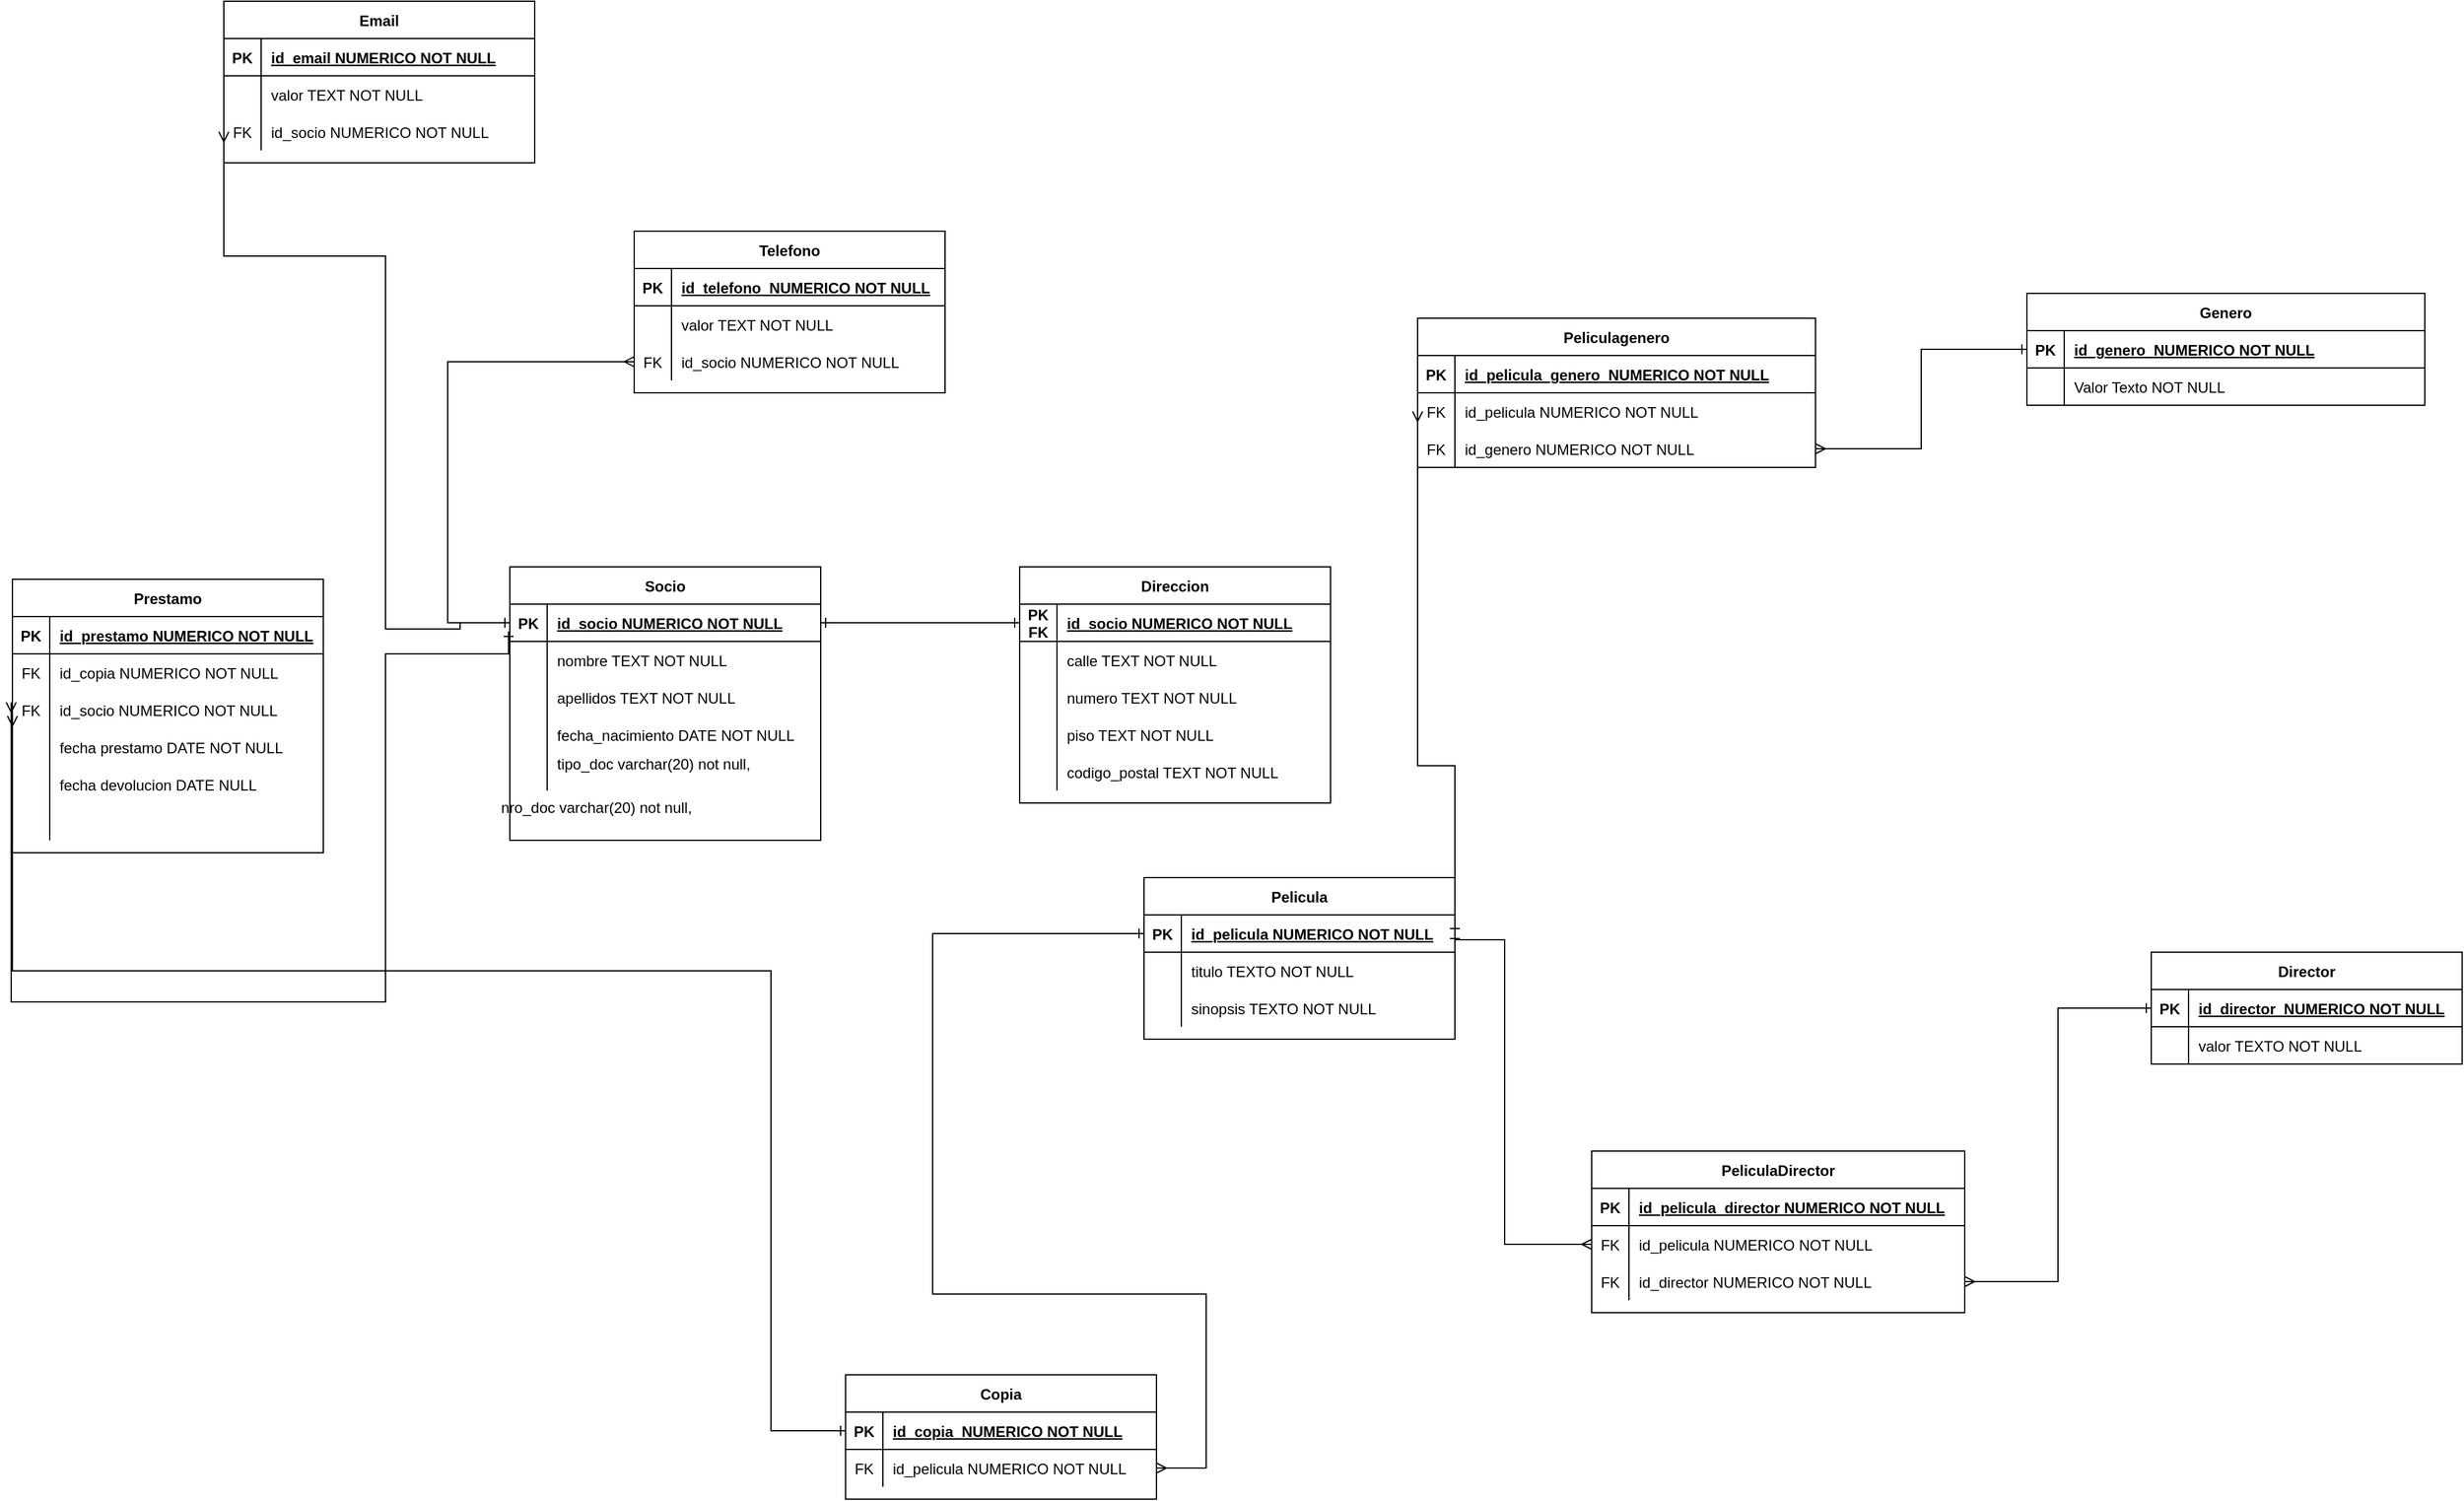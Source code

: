 <mxfile version="23.1.6" type="device" pages="2">
  <diagram id="R2lEEEUBdFMjLlhIrx00" name="Page-1">
    <mxGraphModel dx="2206" dy="2300" grid="1" gridSize="10" guides="1" tooltips="1" connect="1" arrows="1" fold="1" page="1" pageScale="1" pageWidth="850" pageHeight="1100" math="0" shadow="0" extFonts="Permanent Marker^https://fonts.googleapis.com/css?family=Permanent+Marker">
      <root>
        <mxCell id="0" />
        <mxCell id="1" parent="0" />
        <mxCell id="Jbm6pO-vpoKLKGJBGcqu-20" value="Genero" style="shape=table;startSize=30;container=1;collapsible=1;childLayout=tableLayout;fixedRows=1;rowLines=0;fontStyle=1;align=center;resizeLast=1;" vertex="1" parent="1">
          <mxGeometry x="1914" y="-403" width="320" height="90" as="geometry" />
        </mxCell>
        <mxCell id="Jbm6pO-vpoKLKGJBGcqu-21" value="" style="shape=partialRectangle;collapsible=0;dropTarget=0;pointerEvents=0;fillColor=none;points=[[0,0.5],[1,0.5]];portConstraint=eastwest;top=0;left=0;right=0;bottom=1;" vertex="1" parent="Jbm6pO-vpoKLKGJBGcqu-20">
          <mxGeometry y="30" width="320" height="30" as="geometry" />
        </mxCell>
        <mxCell id="Jbm6pO-vpoKLKGJBGcqu-22" value="PK" style="shape=partialRectangle;overflow=hidden;connectable=0;fillColor=none;top=0;left=0;bottom=0;right=0;fontStyle=1;" vertex="1" parent="Jbm6pO-vpoKLKGJBGcqu-21">
          <mxGeometry width="30" height="30" as="geometry">
            <mxRectangle width="30" height="30" as="alternateBounds" />
          </mxGeometry>
        </mxCell>
        <mxCell id="Jbm6pO-vpoKLKGJBGcqu-23" value="id_genero  NUMERICO NOT NULL" style="shape=partialRectangle;overflow=hidden;connectable=0;fillColor=none;top=0;left=0;bottom=0;right=0;align=left;spacingLeft=6;fontStyle=5;" vertex="1" parent="Jbm6pO-vpoKLKGJBGcqu-21">
          <mxGeometry x="30" width="290" height="30" as="geometry">
            <mxRectangle width="290" height="30" as="alternateBounds" />
          </mxGeometry>
        </mxCell>
        <mxCell id="Jbm6pO-vpoKLKGJBGcqu-24" value="" style="shape=partialRectangle;collapsible=0;dropTarget=0;pointerEvents=0;fillColor=none;points=[[0,0.5],[1,0.5]];portConstraint=eastwest;top=0;left=0;right=0;bottom=0;" vertex="1" parent="Jbm6pO-vpoKLKGJBGcqu-20">
          <mxGeometry y="60" width="320" height="30" as="geometry" />
        </mxCell>
        <mxCell id="Jbm6pO-vpoKLKGJBGcqu-25" value="" style="shape=partialRectangle;overflow=hidden;connectable=0;fillColor=none;top=0;left=0;bottom=0;right=0;" vertex="1" parent="Jbm6pO-vpoKLKGJBGcqu-24">
          <mxGeometry width="30" height="30" as="geometry">
            <mxRectangle width="30" height="30" as="alternateBounds" />
          </mxGeometry>
        </mxCell>
        <mxCell id="Jbm6pO-vpoKLKGJBGcqu-26" value="Valor Texto NOT NULL" style="shape=partialRectangle;overflow=hidden;connectable=0;fillColor=none;top=0;left=0;bottom=0;right=0;align=left;spacingLeft=6;" vertex="1" parent="Jbm6pO-vpoKLKGJBGcqu-24">
          <mxGeometry x="30" width="290" height="30" as="geometry">
            <mxRectangle width="290" height="30" as="alternateBounds" />
          </mxGeometry>
        </mxCell>
        <mxCell id="Jbm6pO-vpoKLKGJBGcqu-30" style="edgeStyle=orthogonalEdgeStyle;rounded=0;orthogonalLoop=1;jettySize=auto;html=1;exitX=1;exitY=0.5;exitDx=0;exitDy=0;endArrow=ERone;endFill=0;startArrow=ERmany;startFill=0;" edge="1" parent="1" source="2j0hCC9yOJHJnO_B5J4P-11" target="Jbm6pO-vpoKLKGJBGcqu-21">
          <mxGeometry relative="1" as="geometry" />
        </mxCell>
        <mxCell id="C-vyLk0tnHw3VtMMgP7b-23" value="Socio" style="shape=table;startSize=30;container=1;collapsible=1;childLayout=tableLayout;fixedRows=1;rowLines=0;fontStyle=1;align=center;resizeLast=1;" parent="1" vertex="1">
          <mxGeometry x="694" y="-183" width="250" height="220" as="geometry" />
        </mxCell>
        <mxCell id="C-vyLk0tnHw3VtMMgP7b-24" value="" style="shape=partialRectangle;collapsible=0;dropTarget=0;pointerEvents=0;fillColor=none;points=[[0,0.5],[1,0.5]];portConstraint=eastwest;top=0;left=0;right=0;bottom=1;" parent="C-vyLk0tnHw3VtMMgP7b-23" vertex="1">
          <mxGeometry y="30" width="250" height="30" as="geometry" />
        </mxCell>
        <mxCell id="C-vyLk0tnHw3VtMMgP7b-25" value="PK" style="shape=partialRectangle;overflow=hidden;connectable=0;fillColor=none;top=0;left=0;bottom=0;right=0;fontStyle=1;" parent="C-vyLk0tnHw3VtMMgP7b-24" vertex="1">
          <mxGeometry width="30" height="30" as="geometry">
            <mxRectangle width="30" height="30" as="alternateBounds" />
          </mxGeometry>
        </mxCell>
        <mxCell id="C-vyLk0tnHw3VtMMgP7b-26" value="id_socio NUMERICO NOT NULL" style="shape=partialRectangle;overflow=hidden;connectable=0;fillColor=none;top=0;left=0;bottom=0;right=0;align=left;spacingLeft=6;fontStyle=5;" parent="C-vyLk0tnHw3VtMMgP7b-24" vertex="1">
          <mxGeometry x="30" width="220" height="30" as="geometry">
            <mxRectangle width="220" height="30" as="alternateBounds" />
          </mxGeometry>
        </mxCell>
        <mxCell id="C-vyLk0tnHw3VtMMgP7b-27" value="" style="shape=partialRectangle;collapsible=0;dropTarget=0;pointerEvents=0;fillColor=none;points=[[0,0.5],[1,0.5]];portConstraint=eastwest;top=0;left=0;right=0;bottom=0;" parent="C-vyLk0tnHw3VtMMgP7b-23" vertex="1">
          <mxGeometry y="60" width="250" height="30" as="geometry" />
        </mxCell>
        <mxCell id="C-vyLk0tnHw3VtMMgP7b-28" value="" style="shape=partialRectangle;overflow=hidden;connectable=0;fillColor=none;top=0;left=0;bottom=0;right=0;" parent="C-vyLk0tnHw3VtMMgP7b-27" vertex="1">
          <mxGeometry width="30" height="30" as="geometry">
            <mxRectangle width="30" height="30" as="alternateBounds" />
          </mxGeometry>
        </mxCell>
        <mxCell id="C-vyLk0tnHw3VtMMgP7b-29" value="nombre TEXT NOT NULL" style="shape=partialRectangle;overflow=hidden;connectable=0;fillColor=none;top=0;left=0;bottom=0;right=0;align=left;spacingLeft=6;" parent="C-vyLk0tnHw3VtMMgP7b-27" vertex="1">
          <mxGeometry x="30" width="220" height="30" as="geometry">
            <mxRectangle width="220" height="30" as="alternateBounds" />
          </mxGeometry>
        </mxCell>
        <mxCell id="dw63JW8FOsopsPQ0-Sa8-1" value="" style="shape=partialRectangle;collapsible=0;dropTarget=0;pointerEvents=0;fillColor=none;points=[[0,0.5],[1,0.5]];portConstraint=eastwest;top=0;left=0;right=0;bottom=0;" parent="C-vyLk0tnHw3VtMMgP7b-23" vertex="1">
          <mxGeometry y="90" width="250" height="30" as="geometry" />
        </mxCell>
        <mxCell id="dw63JW8FOsopsPQ0-Sa8-2" value="" style="shape=partialRectangle;overflow=hidden;connectable=0;fillColor=none;top=0;left=0;bottom=0;right=0;" parent="dw63JW8FOsopsPQ0-Sa8-1" vertex="1">
          <mxGeometry width="30" height="30" as="geometry">
            <mxRectangle width="30" height="30" as="alternateBounds" />
          </mxGeometry>
        </mxCell>
        <mxCell id="dw63JW8FOsopsPQ0-Sa8-3" value="apellidos TEXT NOT NULL" style="shape=partialRectangle;overflow=hidden;connectable=0;fillColor=none;top=0;left=0;bottom=0;right=0;align=left;spacingLeft=6;" parent="dw63JW8FOsopsPQ0-Sa8-1" vertex="1">
          <mxGeometry x="30" width="220" height="30" as="geometry">
            <mxRectangle width="220" height="30" as="alternateBounds" />
          </mxGeometry>
        </mxCell>
        <mxCell id="dw63JW8FOsopsPQ0-Sa8-4" value="" style="shape=partialRectangle;collapsible=0;dropTarget=0;pointerEvents=0;fillColor=none;points=[[0,0.5],[1,0.5]];portConstraint=eastwest;top=0;left=0;right=0;bottom=0;" parent="C-vyLk0tnHw3VtMMgP7b-23" vertex="1">
          <mxGeometry y="120" width="250" height="30" as="geometry" />
        </mxCell>
        <mxCell id="dw63JW8FOsopsPQ0-Sa8-5" value="" style="shape=partialRectangle;overflow=hidden;connectable=0;fillColor=none;top=0;left=0;bottom=0;right=0;" parent="dw63JW8FOsopsPQ0-Sa8-4" vertex="1">
          <mxGeometry width="30" height="30" as="geometry">
            <mxRectangle width="30" height="30" as="alternateBounds" />
          </mxGeometry>
        </mxCell>
        <mxCell id="dw63JW8FOsopsPQ0-Sa8-6" value="fecha_nacimiento DATE NOT NULL" style="shape=partialRectangle;overflow=hidden;connectable=0;fillColor=none;top=0;left=0;bottom=0;right=0;align=left;spacingLeft=6;" parent="dw63JW8FOsopsPQ0-Sa8-4" vertex="1">
          <mxGeometry x="30" width="220" height="30" as="geometry">
            <mxRectangle width="220" height="30" as="alternateBounds" />
          </mxGeometry>
        </mxCell>
        <mxCell id="1rXclg-e3LxjaRFIanP1-40" value="" style="shape=partialRectangle;collapsible=0;dropTarget=0;pointerEvents=0;fillColor=none;points=[[0,0.5],[1,0.5]];portConstraint=eastwest;top=0;left=0;right=0;bottom=0;" parent="C-vyLk0tnHw3VtMMgP7b-23" vertex="1">
          <mxGeometry y="150" width="250" height="30" as="geometry" />
        </mxCell>
        <mxCell id="1rXclg-e3LxjaRFIanP1-41" value="" style="shape=partialRectangle;overflow=hidden;connectable=0;fillColor=none;top=0;left=0;bottom=0;right=0;" parent="1rXclg-e3LxjaRFIanP1-40" vertex="1">
          <mxGeometry width="30" height="30" as="geometry">
            <mxRectangle width="30" height="30" as="alternateBounds" />
          </mxGeometry>
        </mxCell>
        <mxCell id="1rXclg-e3LxjaRFIanP1-42" value="tipo_doc varchar(20) not null,&#xa;" style="shape=partialRectangle;overflow=hidden;connectable=0;fillColor=none;top=0;left=0;bottom=0;right=0;align=left;spacingLeft=6;" parent="1rXclg-e3LxjaRFIanP1-40" vertex="1">
          <mxGeometry x="30" width="220" height="30" as="geometry">
            <mxRectangle width="220" height="30" as="alternateBounds" />
          </mxGeometry>
        </mxCell>
        <mxCell id="dw63JW8FOsopsPQ0-Sa8-10" value="Direccion" style="shape=table;startSize=30;container=1;collapsible=1;childLayout=tableLayout;fixedRows=1;rowLines=0;fontStyle=1;align=center;resizeLast=1;" parent="1" vertex="1">
          <mxGeometry x="1104" y="-183" width="250" height="190" as="geometry" />
        </mxCell>
        <mxCell id="dw63JW8FOsopsPQ0-Sa8-11" value="" style="shape=partialRectangle;collapsible=0;dropTarget=0;pointerEvents=0;fillColor=none;points=[[0,0.5],[1,0.5]];portConstraint=eastwest;top=0;left=0;right=0;bottom=1;" parent="dw63JW8FOsopsPQ0-Sa8-10" vertex="1">
          <mxGeometry y="30" width="250" height="30" as="geometry" />
        </mxCell>
        <mxCell id="dw63JW8FOsopsPQ0-Sa8-12" value="PK&#xa;FK" style="shape=partialRectangle;overflow=hidden;connectable=0;fillColor=none;top=0;left=0;bottom=0;right=0;fontStyle=1;" parent="dw63JW8FOsopsPQ0-Sa8-11" vertex="1">
          <mxGeometry width="30" height="30" as="geometry">
            <mxRectangle width="30" height="30" as="alternateBounds" />
          </mxGeometry>
        </mxCell>
        <mxCell id="dw63JW8FOsopsPQ0-Sa8-13" value="id_socio NUMERICO NOT NULL" style="shape=partialRectangle;overflow=hidden;connectable=0;fillColor=none;top=0;left=0;bottom=0;right=0;align=left;spacingLeft=6;fontStyle=5;" parent="dw63JW8FOsopsPQ0-Sa8-11" vertex="1">
          <mxGeometry x="30" width="220" height="30" as="geometry">
            <mxRectangle width="220" height="30" as="alternateBounds" />
          </mxGeometry>
        </mxCell>
        <mxCell id="dw63JW8FOsopsPQ0-Sa8-17" value="" style="shape=partialRectangle;collapsible=0;dropTarget=0;pointerEvents=0;fillColor=none;points=[[0,0.5],[1,0.5]];portConstraint=eastwest;top=0;left=0;right=0;bottom=0;" parent="dw63JW8FOsopsPQ0-Sa8-10" vertex="1">
          <mxGeometry y="60" width="250" height="30" as="geometry" />
        </mxCell>
        <mxCell id="dw63JW8FOsopsPQ0-Sa8-18" value="" style="shape=partialRectangle;overflow=hidden;connectable=0;fillColor=none;top=0;left=0;bottom=0;right=0;" parent="dw63JW8FOsopsPQ0-Sa8-17" vertex="1">
          <mxGeometry width="30" height="30" as="geometry">
            <mxRectangle width="30" height="30" as="alternateBounds" />
          </mxGeometry>
        </mxCell>
        <mxCell id="dw63JW8FOsopsPQ0-Sa8-19" value="calle TEXT NOT NULL" style="shape=partialRectangle;overflow=hidden;connectable=0;fillColor=none;top=0;left=0;bottom=0;right=0;align=left;spacingLeft=6;" parent="dw63JW8FOsopsPQ0-Sa8-17" vertex="1">
          <mxGeometry x="30" width="220" height="30" as="geometry">
            <mxRectangle width="220" height="30" as="alternateBounds" />
          </mxGeometry>
        </mxCell>
        <mxCell id="dw63JW8FOsopsPQ0-Sa8-20" value="" style="shape=partialRectangle;collapsible=0;dropTarget=0;pointerEvents=0;fillColor=none;points=[[0,0.5],[1,0.5]];portConstraint=eastwest;top=0;left=0;right=0;bottom=0;" parent="dw63JW8FOsopsPQ0-Sa8-10" vertex="1">
          <mxGeometry y="90" width="250" height="30" as="geometry" />
        </mxCell>
        <mxCell id="dw63JW8FOsopsPQ0-Sa8-21" value="" style="shape=partialRectangle;overflow=hidden;connectable=0;fillColor=none;top=0;left=0;bottom=0;right=0;" parent="dw63JW8FOsopsPQ0-Sa8-20" vertex="1">
          <mxGeometry width="30" height="30" as="geometry">
            <mxRectangle width="30" height="30" as="alternateBounds" />
          </mxGeometry>
        </mxCell>
        <mxCell id="dw63JW8FOsopsPQ0-Sa8-22" value="numero TEXT NOT NULL" style="shape=partialRectangle;overflow=hidden;connectable=0;fillColor=none;top=0;left=0;bottom=0;right=0;align=left;spacingLeft=6;" parent="dw63JW8FOsopsPQ0-Sa8-20" vertex="1">
          <mxGeometry x="30" width="220" height="30" as="geometry">
            <mxRectangle width="220" height="30" as="alternateBounds" />
          </mxGeometry>
        </mxCell>
        <mxCell id="dw63JW8FOsopsPQ0-Sa8-23" value="" style="shape=partialRectangle;collapsible=0;dropTarget=0;pointerEvents=0;fillColor=none;points=[[0,0.5],[1,0.5]];portConstraint=eastwest;top=0;left=0;right=0;bottom=0;" parent="dw63JW8FOsopsPQ0-Sa8-10" vertex="1">
          <mxGeometry y="120" width="250" height="30" as="geometry" />
        </mxCell>
        <mxCell id="dw63JW8FOsopsPQ0-Sa8-24" value="" style="shape=partialRectangle;overflow=hidden;connectable=0;fillColor=none;top=0;left=0;bottom=0;right=0;" parent="dw63JW8FOsopsPQ0-Sa8-23" vertex="1">
          <mxGeometry width="30" height="30" as="geometry">
            <mxRectangle width="30" height="30" as="alternateBounds" />
          </mxGeometry>
        </mxCell>
        <mxCell id="dw63JW8FOsopsPQ0-Sa8-25" value="piso TEXT NOT NULL" style="shape=partialRectangle;overflow=hidden;connectable=0;fillColor=none;top=0;left=0;bottom=0;right=0;align=left;spacingLeft=6;" parent="dw63JW8FOsopsPQ0-Sa8-23" vertex="1">
          <mxGeometry x="30" width="220" height="30" as="geometry">
            <mxRectangle width="220" height="30" as="alternateBounds" />
          </mxGeometry>
        </mxCell>
        <mxCell id="2j0hCC9yOJHJnO_B5J4P-30" value="" style="shape=partialRectangle;collapsible=0;dropTarget=0;pointerEvents=0;fillColor=none;points=[[0,0.5],[1,0.5]];portConstraint=eastwest;top=0;left=0;right=0;bottom=0;" parent="dw63JW8FOsopsPQ0-Sa8-10" vertex="1">
          <mxGeometry y="150" width="250" height="30" as="geometry" />
        </mxCell>
        <mxCell id="2j0hCC9yOJHJnO_B5J4P-31" value="" style="shape=partialRectangle;overflow=hidden;connectable=0;fillColor=none;top=0;left=0;bottom=0;right=0;" parent="2j0hCC9yOJHJnO_B5J4P-30" vertex="1">
          <mxGeometry width="30" height="30" as="geometry">
            <mxRectangle width="30" height="30" as="alternateBounds" />
          </mxGeometry>
        </mxCell>
        <mxCell id="2j0hCC9yOJHJnO_B5J4P-32" value="codigo_postal TEXT NOT NULL" style="shape=partialRectangle;overflow=hidden;connectable=0;fillColor=none;top=0;left=0;bottom=0;right=0;align=left;spacingLeft=6;" parent="2j0hCC9yOJHJnO_B5J4P-30" vertex="1">
          <mxGeometry x="30" width="220" height="30" as="geometry">
            <mxRectangle width="220" height="30" as="alternateBounds" />
          </mxGeometry>
        </mxCell>
        <mxCell id="dw63JW8FOsopsPQ0-Sa8-26" value="Pelicula" style="shape=table;startSize=30;container=1;collapsible=1;childLayout=tableLayout;fixedRows=1;rowLines=0;fontStyle=1;align=center;resizeLast=1;" parent="1" vertex="1">
          <mxGeometry x="1204" y="67" width="250" height="130" as="geometry" />
        </mxCell>
        <mxCell id="dw63JW8FOsopsPQ0-Sa8-27" value="" style="shape=partialRectangle;collapsible=0;dropTarget=0;pointerEvents=0;fillColor=none;points=[[0,0.5],[1,0.5]];portConstraint=eastwest;top=0;left=0;right=0;bottom=1;" parent="dw63JW8FOsopsPQ0-Sa8-26" vertex="1">
          <mxGeometry y="30" width="250" height="30" as="geometry" />
        </mxCell>
        <mxCell id="dw63JW8FOsopsPQ0-Sa8-28" value="PK" style="shape=partialRectangle;overflow=hidden;connectable=0;fillColor=none;top=0;left=0;bottom=0;right=0;fontStyle=1;" parent="dw63JW8FOsopsPQ0-Sa8-27" vertex="1">
          <mxGeometry width="30" height="30" as="geometry">
            <mxRectangle width="30" height="30" as="alternateBounds" />
          </mxGeometry>
        </mxCell>
        <mxCell id="dw63JW8FOsopsPQ0-Sa8-29" value="id_pelicula NUMERICO NOT NULL" style="shape=partialRectangle;overflow=hidden;connectable=0;fillColor=none;top=0;left=0;bottom=0;right=0;align=left;spacingLeft=6;fontStyle=5;" parent="dw63JW8FOsopsPQ0-Sa8-27" vertex="1">
          <mxGeometry x="30" width="220" height="30" as="geometry">
            <mxRectangle width="220" height="30" as="alternateBounds" />
          </mxGeometry>
        </mxCell>
        <mxCell id="dw63JW8FOsopsPQ0-Sa8-30" value="" style="shape=partialRectangle;collapsible=0;dropTarget=0;pointerEvents=0;fillColor=none;points=[[0,0.5],[1,0.5]];portConstraint=eastwest;top=0;left=0;right=0;bottom=0;" parent="dw63JW8FOsopsPQ0-Sa8-26" vertex="1">
          <mxGeometry y="60" width="250" height="30" as="geometry" />
        </mxCell>
        <mxCell id="dw63JW8FOsopsPQ0-Sa8-31" value="" style="shape=partialRectangle;overflow=hidden;connectable=0;fillColor=none;top=0;left=0;bottom=0;right=0;" parent="dw63JW8FOsopsPQ0-Sa8-30" vertex="1">
          <mxGeometry width="30" height="30" as="geometry">
            <mxRectangle width="30" height="30" as="alternateBounds" />
          </mxGeometry>
        </mxCell>
        <mxCell id="dw63JW8FOsopsPQ0-Sa8-32" value="titulo TEXTO NOT NULL" style="shape=partialRectangle;overflow=hidden;connectable=0;fillColor=none;top=0;left=0;bottom=0;right=0;align=left;spacingLeft=6;" parent="dw63JW8FOsopsPQ0-Sa8-30" vertex="1">
          <mxGeometry x="30" width="220" height="30" as="geometry">
            <mxRectangle width="220" height="30" as="alternateBounds" />
          </mxGeometry>
        </mxCell>
        <mxCell id="dw63JW8FOsopsPQ0-Sa8-39" value="" style="shape=partialRectangle;collapsible=0;dropTarget=0;pointerEvents=0;fillColor=none;points=[[0,0.5],[1,0.5]];portConstraint=eastwest;top=0;left=0;right=0;bottom=0;" parent="dw63JW8FOsopsPQ0-Sa8-26" vertex="1">
          <mxGeometry y="90" width="250" height="30" as="geometry" />
        </mxCell>
        <mxCell id="dw63JW8FOsopsPQ0-Sa8-40" value="" style="shape=partialRectangle;overflow=hidden;connectable=0;fillColor=none;top=0;left=0;bottom=0;right=0;" parent="dw63JW8FOsopsPQ0-Sa8-39" vertex="1">
          <mxGeometry width="30" height="30" as="geometry">
            <mxRectangle width="30" height="30" as="alternateBounds" />
          </mxGeometry>
        </mxCell>
        <mxCell id="dw63JW8FOsopsPQ0-Sa8-41" value="sinopsis TEXTO NOT NULL" style="shape=partialRectangle;overflow=hidden;connectable=0;fillColor=none;top=0;left=0;bottom=0;right=0;align=left;spacingLeft=6;" parent="dw63JW8FOsopsPQ0-Sa8-39" vertex="1">
          <mxGeometry x="30" width="220" height="30" as="geometry">
            <mxRectangle width="220" height="30" as="alternateBounds" />
          </mxGeometry>
        </mxCell>
        <mxCell id="dw63JW8FOsopsPQ0-Sa8-42" value="Copia" style="shape=table;startSize=30;container=1;collapsible=1;childLayout=tableLayout;fixedRows=1;rowLines=0;fontStyle=1;align=center;resizeLast=1;" parent="1" vertex="1">
          <mxGeometry x="964" y="467" width="250" height="100" as="geometry" />
        </mxCell>
        <mxCell id="dw63JW8FOsopsPQ0-Sa8-43" value="" style="shape=partialRectangle;collapsible=0;dropTarget=0;pointerEvents=0;fillColor=none;points=[[0,0.5],[1,0.5]];portConstraint=eastwest;top=0;left=0;right=0;bottom=1;" parent="dw63JW8FOsopsPQ0-Sa8-42" vertex="1">
          <mxGeometry y="30" width="250" height="30" as="geometry" />
        </mxCell>
        <mxCell id="dw63JW8FOsopsPQ0-Sa8-44" value="PK" style="shape=partialRectangle;overflow=hidden;connectable=0;fillColor=none;top=0;left=0;bottom=0;right=0;fontStyle=1;" parent="dw63JW8FOsopsPQ0-Sa8-43" vertex="1">
          <mxGeometry width="30" height="30" as="geometry">
            <mxRectangle width="30" height="30" as="alternateBounds" />
          </mxGeometry>
        </mxCell>
        <mxCell id="dw63JW8FOsopsPQ0-Sa8-45" value="id_copia  NUMERICO NOT NULL" style="shape=partialRectangle;overflow=hidden;connectable=0;fillColor=none;top=0;left=0;bottom=0;right=0;align=left;spacingLeft=6;fontStyle=5;" parent="dw63JW8FOsopsPQ0-Sa8-43" vertex="1">
          <mxGeometry x="30" width="220" height="30" as="geometry">
            <mxRectangle width="220" height="30" as="alternateBounds" />
          </mxGeometry>
        </mxCell>
        <mxCell id="dw63JW8FOsopsPQ0-Sa8-46" value="" style="shape=partialRectangle;collapsible=0;dropTarget=0;pointerEvents=0;fillColor=none;points=[[0,0.5],[1,0.5]];portConstraint=eastwest;top=0;left=0;right=0;bottom=0;" parent="dw63JW8FOsopsPQ0-Sa8-42" vertex="1">
          <mxGeometry y="60" width="250" height="30" as="geometry" />
        </mxCell>
        <mxCell id="dw63JW8FOsopsPQ0-Sa8-47" value="FK" style="shape=partialRectangle;overflow=hidden;connectable=0;fillColor=none;top=0;left=0;bottom=0;right=0;" parent="dw63JW8FOsopsPQ0-Sa8-46" vertex="1">
          <mxGeometry width="30" height="30" as="geometry">
            <mxRectangle width="30" height="30" as="alternateBounds" />
          </mxGeometry>
        </mxCell>
        <mxCell id="dw63JW8FOsopsPQ0-Sa8-48" value="id_pelicula NUMERICO NOT NULL " style="shape=partialRectangle;overflow=hidden;connectable=0;fillColor=none;top=0;left=0;bottom=0;right=0;align=left;spacingLeft=6;" parent="dw63JW8FOsopsPQ0-Sa8-46" vertex="1">
          <mxGeometry x="30" width="220" height="30" as="geometry">
            <mxRectangle width="220" height="30" as="alternateBounds" />
          </mxGeometry>
        </mxCell>
        <mxCell id="dw63JW8FOsopsPQ0-Sa8-58" value="Prestamo" style="shape=table;startSize=30;container=1;collapsible=1;childLayout=tableLayout;fixedRows=1;rowLines=0;fontStyle=1;align=center;resizeLast=1;" parent="1" vertex="1">
          <mxGeometry x="294" y="-173" width="250" height="220" as="geometry" />
        </mxCell>
        <mxCell id="dw63JW8FOsopsPQ0-Sa8-59" value="" style="shape=partialRectangle;collapsible=0;dropTarget=0;pointerEvents=0;fillColor=none;points=[[0,0.5],[1,0.5]];portConstraint=eastwest;top=0;left=0;right=0;bottom=1;" parent="dw63JW8FOsopsPQ0-Sa8-58" vertex="1">
          <mxGeometry y="30" width="250" height="30" as="geometry" />
        </mxCell>
        <mxCell id="dw63JW8FOsopsPQ0-Sa8-60" value="PK" style="shape=partialRectangle;overflow=hidden;connectable=0;fillColor=none;top=0;left=0;bottom=0;right=0;fontStyle=1;" parent="dw63JW8FOsopsPQ0-Sa8-59" vertex="1">
          <mxGeometry width="30" height="30" as="geometry">
            <mxRectangle width="30" height="30" as="alternateBounds" />
          </mxGeometry>
        </mxCell>
        <mxCell id="dw63JW8FOsopsPQ0-Sa8-61" value="id_prestamo NUMERICO NOT NULL" style="shape=partialRectangle;overflow=hidden;connectable=0;fillColor=none;top=0;left=0;bottom=0;right=0;align=left;spacingLeft=6;fontStyle=5;" parent="dw63JW8FOsopsPQ0-Sa8-59" vertex="1">
          <mxGeometry x="30" width="220" height="30" as="geometry">
            <mxRectangle width="220" height="30" as="alternateBounds" />
          </mxGeometry>
        </mxCell>
        <mxCell id="dw63JW8FOsopsPQ0-Sa8-62" value="" style="shape=partialRectangle;collapsible=0;dropTarget=0;pointerEvents=0;fillColor=none;points=[[0,0.5],[1,0.5]];portConstraint=eastwest;top=0;left=0;right=0;bottom=0;" parent="dw63JW8FOsopsPQ0-Sa8-58" vertex="1">
          <mxGeometry y="60" width="250" height="30" as="geometry" />
        </mxCell>
        <mxCell id="dw63JW8FOsopsPQ0-Sa8-63" value="FK" style="shape=partialRectangle;overflow=hidden;connectable=0;fillColor=none;top=0;left=0;bottom=0;right=0;" parent="dw63JW8FOsopsPQ0-Sa8-62" vertex="1">
          <mxGeometry width="30" height="30" as="geometry">
            <mxRectangle width="30" height="30" as="alternateBounds" />
          </mxGeometry>
        </mxCell>
        <mxCell id="dw63JW8FOsopsPQ0-Sa8-64" value="id_copia NUMERICO NOT NULL" style="shape=partialRectangle;overflow=hidden;connectable=0;fillColor=none;top=0;left=0;bottom=0;right=0;align=left;spacingLeft=6;" parent="dw63JW8FOsopsPQ0-Sa8-62" vertex="1">
          <mxGeometry x="30" width="220" height="30" as="geometry">
            <mxRectangle width="220" height="30" as="alternateBounds" />
          </mxGeometry>
        </mxCell>
        <mxCell id="dw63JW8FOsopsPQ0-Sa8-78" value="" style="shape=partialRectangle;collapsible=0;dropTarget=0;pointerEvents=0;fillColor=none;points=[[0,0.5],[1,0.5]];portConstraint=eastwest;top=0;left=0;right=0;bottom=0;" parent="dw63JW8FOsopsPQ0-Sa8-58" vertex="1">
          <mxGeometry y="90" width="250" height="30" as="geometry" />
        </mxCell>
        <mxCell id="dw63JW8FOsopsPQ0-Sa8-79" value="FK" style="shape=partialRectangle;overflow=hidden;connectable=0;fillColor=none;top=0;left=0;bottom=0;right=0;" parent="dw63JW8FOsopsPQ0-Sa8-78" vertex="1">
          <mxGeometry width="30" height="30" as="geometry">
            <mxRectangle width="30" height="30" as="alternateBounds" />
          </mxGeometry>
        </mxCell>
        <mxCell id="dw63JW8FOsopsPQ0-Sa8-80" value="id_socio NUMERICO NOT NULL" style="shape=partialRectangle;overflow=hidden;connectable=0;fillColor=none;top=0;left=0;bottom=0;right=0;align=left;spacingLeft=6;" parent="dw63JW8FOsopsPQ0-Sa8-78" vertex="1">
          <mxGeometry x="30" width="220" height="30" as="geometry">
            <mxRectangle width="220" height="30" as="alternateBounds" />
          </mxGeometry>
        </mxCell>
        <mxCell id="dw63JW8FOsopsPQ0-Sa8-65" value="" style="shape=partialRectangle;collapsible=0;dropTarget=0;pointerEvents=0;fillColor=none;points=[[0,0.5],[1,0.5]];portConstraint=eastwest;top=0;left=0;right=0;bottom=0;" parent="dw63JW8FOsopsPQ0-Sa8-58" vertex="1">
          <mxGeometry y="120" width="250" height="30" as="geometry" />
        </mxCell>
        <mxCell id="dw63JW8FOsopsPQ0-Sa8-66" value="" style="shape=partialRectangle;overflow=hidden;connectable=0;fillColor=none;top=0;left=0;bottom=0;right=0;" parent="dw63JW8FOsopsPQ0-Sa8-65" vertex="1">
          <mxGeometry width="30" height="30" as="geometry">
            <mxRectangle width="30" height="30" as="alternateBounds" />
          </mxGeometry>
        </mxCell>
        <mxCell id="dw63JW8FOsopsPQ0-Sa8-67" value="fecha prestamo DATE NOT NULL" style="shape=partialRectangle;overflow=hidden;connectable=0;fillColor=none;top=0;left=0;bottom=0;right=0;align=left;spacingLeft=6;" parent="dw63JW8FOsopsPQ0-Sa8-65" vertex="1">
          <mxGeometry x="30" width="220" height="30" as="geometry">
            <mxRectangle width="220" height="30" as="alternateBounds" />
          </mxGeometry>
        </mxCell>
        <mxCell id="dw63JW8FOsopsPQ0-Sa8-68" value="" style="shape=partialRectangle;collapsible=0;dropTarget=0;pointerEvents=0;fillColor=none;points=[[0,0.5],[1,0.5]];portConstraint=eastwest;top=0;left=0;right=0;bottom=0;" parent="dw63JW8FOsopsPQ0-Sa8-58" vertex="1">
          <mxGeometry y="150" width="250" height="30" as="geometry" />
        </mxCell>
        <mxCell id="dw63JW8FOsopsPQ0-Sa8-69" value="" style="shape=partialRectangle;overflow=hidden;connectable=0;fillColor=none;top=0;left=0;bottom=0;right=0;" parent="dw63JW8FOsopsPQ0-Sa8-68" vertex="1">
          <mxGeometry width="30" height="30" as="geometry">
            <mxRectangle width="30" height="30" as="alternateBounds" />
          </mxGeometry>
        </mxCell>
        <mxCell id="dw63JW8FOsopsPQ0-Sa8-70" value="fecha devolucion DATE NULL" style="shape=partialRectangle;overflow=hidden;connectable=0;fillColor=none;top=0;left=0;bottom=0;right=0;align=left;spacingLeft=6;" parent="dw63JW8FOsopsPQ0-Sa8-68" vertex="1">
          <mxGeometry x="30" width="220" height="30" as="geometry">
            <mxRectangle width="220" height="30" as="alternateBounds" />
          </mxGeometry>
        </mxCell>
        <mxCell id="dw63JW8FOsopsPQ0-Sa8-71" value="" style="shape=partialRectangle;collapsible=0;dropTarget=0;pointerEvents=0;fillColor=none;points=[[0,0.5],[1,0.5]];portConstraint=eastwest;top=0;left=0;right=0;bottom=0;" parent="dw63JW8FOsopsPQ0-Sa8-58" vertex="1">
          <mxGeometry y="180" width="250" height="30" as="geometry" />
        </mxCell>
        <mxCell id="dw63JW8FOsopsPQ0-Sa8-72" value="" style="shape=partialRectangle;overflow=hidden;connectable=0;fillColor=none;top=0;left=0;bottom=0;right=0;" parent="dw63JW8FOsopsPQ0-Sa8-71" vertex="1">
          <mxGeometry width="30" height="30" as="geometry">
            <mxRectangle width="30" height="30" as="alternateBounds" />
          </mxGeometry>
        </mxCell>
        <mxCell id="dw63JW8FOsopsPQ0-Sa8-73" value="" style="shape=partialRectangle;overflow=hidden;connectable=0;fillColor=none;top=0;left=0;bottom=0;right=0;align=left;spacingLeft=6;" parent="dw63JW8FOsopsPQ0-Sa8-71" vertex="1">
          <mxGeometry x="30" width="220" height="30" as="geometry">
            <mxRectangle width="220" height="30" as="alternateBounds" />
          </mxGeometry>
        </mxCell>
        <mxCell id="dw63JW8FOsopsPQ0-Sa8-76" style="edgeStyle=orthogonalEdgeStyle;rounded=0;orthogonalLoop=1;jettySize=auto;html=1;startArrow=ERone;startFill=0;endArrow=ERmany;endFill=0;exitX=-0.004;exitY=0.733;exitDx=0;exitDy=0;exitPerimeter=0;entryX=-0.004;entryY=0.3;entryDx=0;entryDy=0;entryPerimeter=0;" parent="1" source="C-vyLk0tnHw3VtMMgP7b-24" target="dw63JW8FOsopsPQ0-Sa8-78" edge="1">
          <mxGeometry relative="1" as="geometry">
            <Array as="points">
              <mxPoint x="693" y="-113" />
              <mxPoint x="594" y="-113" />
              <mxPoint x="594" y="167" />
              <mxPoint x="293" y="167" />
            </Array>
            <mxPoint x="634" y="167" as="targetPoint" />
            <mxPoint x="1314" y="167" as="sourcePoint" />
          </mxGeometry>
        </mxCell>
        <mxCell id="dw63JW8FOsopsPQ0-Sa8-82" style="edgeStyle=orthogonalEdgeStyle;rounded=0;orthogonalLoop=1;jettySize=auto;html=1;startArrow=ERone;startFill=0;endArrow=ERmany;endFill=0;exitX=0;exitY=0.5;exitDx=0;exitDy=0;" parent="1" source="dw63JW8FOsopsPQ0-Sa8-43" edge="1">
          <mxGeometry relative="1" as="geometry">
            <Array as="points">
              <mxPoint x="904" y="512" />
              <mxPoint x="904" y="142" />
            </Array>
            <mxPoint x="294" y="-63" as="targetPoint" />
            <mxPoint x="663" y="-111" as="sourcePoint" />
          </mxGeometry>
        </mxCell>
        <mxCell id="dw63JW8FOsopsPQ0-Sa8-83" style="edgeStyle=orthogonalEdgeStyle;rounded=0;orthogonalLoop=1;jettySize=auto;html=1;startArrow=ERone;startFill=0;endArrow=ERmany;endFill=0;exitX=0;exitY=0.5;exitDx=0;exitDy=0;entryX=1;entryY=0.5;entryDx=0;entryDy=0;" parent="1" source="dw63JW8FOsopsPQ0-Sa8-27" target="dw63JW8FOsopsPQ0-Sa8-46" edge="1">
          <mxGeometry relative="1" as="geometry">
            <Array as="points">
              <mxPoint x="1034" y="112" />
              <mxPoint x="1034" y="402" />
              <mxPoint x="1254" y="402" />
              <mxPoint x="1254" y="542" />
            </Array>
            <mxPoint x="1334" y="277" as="targetPoint" />
            <mxPoint x="1294" y="507" as="sourcePoint" />
          </mxGeometry>
        </mxCell>
        <mxCell id="dw63JW8FOsopsPQ0-Sa8-84" value="Telefono" style="shape=table;startSize=30;container=1;collapsible=1;childLayout=tableLayout;fixedRows=1;rowLines=0;fontStyle=1;align=center;resizeLast=1;" parent="1" vertex="1">
          <mxGeometry x="794" y="-453" width="250" height="130" as="geometry" />
        </mxCell>
        <mxCell id="dw63JW8FOsopsPQ0-Sa8-85" value="" style="shape=partialRectangle;collapsible=0;dropTarget=0;pointerEvents=0;fillColor=none;points=[[0,0.5],[1,0.5]];portConstraint=eastwest;top=0;left=0;right=0;bottom=1;" parent="dw63JW8FOsopsPQ0-Sa8-84" vertex="1">
          <mxGeometry y="30" width="250" height="30" as="geometry" />
        </mxCell>
        <mxCell id="dw63JW8FOsopsPQ0-Sa8-86" value="PK" style="shape=partialRectangle;overflow=hidden;connectable=0;fillColor=none;top=0;left=0;bottom=0;right=0;fontStyle=1;" parent="dw63JW8FOsopsPQ0-Sa8-85" vertex="1">
          <mxGeometry width="30" height="30" as="geometry">
            <mxRectangle width="30" height="30" as="alternateBounds" />
          </mxGeometry>
        </mxCell>
        <mxCell id="dw63JW8FOsopsPQ0-Sa8-87" value="id_telefono  NUMERICO NOT NULL" style="shape=partialRectangle;overflow=hidden;connectable=0;fillColor=none;top=0;left=0;bottom=0;right=0;align=left;spacingLeft=6;fontStyle=5;" parent="dw63JW8FOsopsPQ0-Sa8-85" vertex="1">
          <mxGeometry x="30" width="220" height="30" as="geometry">
            <mxRectangle width="220" height="30" as="alternateBounds" />
          </mxGeometry>
        </mxCell>
        <mxCell id="dw63JW8FOsopsPQ0-Sa8-88" value="" style="shape=partialRectangle;collapsible=0;dropTarget=0;pointerEvents=0;fillColor=none;points=[[0,0.5],[1,0.5]];portConstraint=eastwest;top=0;left=0;right=0;bottom=0;" parent="dw63JW8FOsopsPQ0-Sa8-84" vertex="1">
          <mxGeometry y="60" width="250" height="30" as="geometry" />
        </mxCell>
        <mxCell id="dw63JW8FOsopsPQ0-Sa8-89" value="" style="shape=partialRectangle;overflow=hidden;connectable=0;fillColor=none;top=0;left=0;bottom=0;right=0;" parent="dw63JW8FOsopsPQ0-Sa8-88" vertex="1">
          <mxGeometry width="30" height="30" as="geometry">
            <mxRectangle width="30" height="30" as="alternateBounds" />
          </mxGeometry>
        </mxCell>
        <mxCell id="dw63JW8FOsopsPQ0-Sa8-90" value="valor TEXT NOT NULL" style="shape=partialRectangle;overflow=hidden;connectable=0;fillColor=none;top=0;left=0;bottom=0;right=0;align=left;spacingLeft=6;" parent="dw63JW8FOsopsPQ0-Sa8-88" vertex="1">
          <mxGeometry x="30" width="220" height="30" as="geometry">
            <mxRectangle width="220" height="30" as="alternateBounds" />
          </mxGeometry>
        </mxCell>
        <mxCell id="dw63JW8FOsopsPQ0-Sa8-91" value="" style="shape=partialRectangle;collapsible=0;dropTarget=0;pointerEvents=0;fillColor=none;points=[[0,0.5],[1,0.5]];portConstraint=eastwest;top=0;left=0;right=0;bottom=0;" parent="dw63JW8FOsopsPQ0-Sa8-84" vertex="1">
          <mxGeometry y="90" width="250" height="30" as="geometry" />
        </mxCell>
        <mxCell id="dw63JW8FOsopsPQ0-Sa8-92" value="FK" style="shape=partialRectangle;overflow=hidden;connectable=0;fillColor=none;top=0;left=0;bottom=0;right=0;" parent="dw63JW8FOsopsPQ0-Sa8-91" vertex="1">
          <mxGeometry width="30" height="30" as="geometry">
            <mxRectangle width="30" height="30" as="alternateBounds" />
          </mxGeometry>
        </mxCell>
        <mxCell id="dw63JW8FOsopsPQ0-Sa8-93" value="id_socio NUMERICO NOT NULL" style="shape=partialRectangle;overflow=hidden;connectable=0;fillColor=none;top=0;left=0;bottom=0;right=0;align=left;spacingLeft=6;" parent="dw63JW8FOsopsPQ0-Sa8-91" vertex="1">
          <mxGeometry x="30" width="220" height="30" as="geometry">
            <mxRectangle width="220" height="30" as="alternateBounds" />
          </mxGeometry>
        </mxCell>
        <mxCell id="dw63JW8FOsopsPQ0-Sa8-100" style="edgeStyle=orthogonalEdgeStyle;rounded=0;orthogonalLoop=1;jettySize=auto;html=1;startArrow=ERone;startFill=0;endArrow=ERmany;endFill=0;exitX=0;exitY=0.5;exitDx=0;exitDy=0;entryX=0;entryY=0.5;entryDx=0;entryDy=0;" parent="1" edge="1" target="dw63JW8FOsopsPQ0-Sa8-91" source="C-vyLk0tnHw3VtMMgP7b-24">
          <mxGeometry relative="1" as="geometry">
            <Array as="points">
              <mxPoint x="644" y="-138" />
              <mxPoint x="644" y="-348" />
            </Array>
            <mxPoint x="644" y="-273" as="targetPoint" />
            <mxPoint x="644" y="-143" as="sourcePoint" />
          </mxGeometry>
        </mxCell>
        <mxCell id="dw63JW8FOsopsPQ0-Sa8-101" style="edgeStyle=orthogonalEdgeStyle;rounded=0;orthogonalLoop=1;jettySize=auto;html=1;startArrow=ERone;startFill=0;endArrow=ERone;endFill=0;exitX=0;exitY=0.5;exitDx=0;exitDy=0;entryX=1;entryY=0.5;entryDx=0;entryDy=0;" parent="1" source="dw63JW8FOsopsPQ0-Sa8-11" target="C-vyLk0tnHw3VtMMgP7b-24" edge="1">
          <mxGeometry relative="1" as="geometry">
            <Array as="points">
              <mxPoint x="1034" y="-138" />
              <mxPoint x="1034" y="-138" />
            </Array>
            <mxPoint x="934" y="-128" as="targetPoint" />
            <mxPoint x="1144" y="-133" as="sourcePoint" />
          </mxGeometry>
        </mxCell>
        <mxCell id="04kUaJJ0lqlJ2f8FoDZl-46" value="Director" style="shape=table;startSize=30;container=1;collapsible=1;childLayout=tableLayout;fixedRows=1;rowLines=0;fontStyle=1;align=center;resizeLast=1;" parent="1" vertex="1">
          <mxGeometry x="2014" y="127" width="250" height="90" as="geometry" />
        </mxCell>
        <mxCell id="04kUaJJ0lqlJ2f8FoDZl-47" value="" style="shape=partialRectangle;collapsible=0;dropTarget=0;pointerEvents=0;fillColor=none;points=[[0,0.5],[1,0.5]];portConstraint=eastwest;top=0;left=0;right=0;bottom=1;" parent="04kUaJJ0lqlJ2f8FoDZl-46" vertex="1">
          <mxGeometry y="30" width="250" height="30" as="geometry" />
        </mxCell>
        <mxCell id="04kUaJJ0lqlJ2f8FoDZl-48" value="PK" style="shape=partialRectangle;overflow=hidden;connectable=0;fillColor=none;top=0;left=0;bottom=0;right=0;fontStyle=1;" parent="04kUaJJ0lqlJ2f8FoDZl-47" vertex="1">
          <mxGeometry width="30" height="30" as="geometry">
            <mxRectangle width="30" height="30" as="alternateBounds" />
          </mxGeometry>
        </mxCell>
        <mxCell id="04kUaJJ0lqlJ2f8FoDZl-49" value="id_director  NUMERICO NOT NULL" style="shape=partialRectangle;overflow=hidden;connectable=0;fillColor=none;top=0;left=0;bottom=0;right=0;align=left;spacingLeft=6;fontStyle=5;" parent="04kUaJJ0lqlJ2f8FoDZl-47" vertex="1">
          <mxGeometry x="30" width="220" height="30" as="geometry">
            <mxRectangle width="220" height="30" as="alternateBounds" />
          </mxGeometry>
        </mxCell>
        <mxCell id="04kUaJJ0lqlJ2f8FoDZl-50" value="" style="shape=partialRectangle;collapsible=0;dropTarget=0;pointerEvents=0;fillColor=none;points=[[0,0.5],[1,0.5]];portConstraint=eastwest;top=0;left=0;right=0;bottom=0;" parent="04kUaJJ0lqlJ2f8FoDZl-46" vertex="1">
          <mxGeometry y="60" width="250" height="30" as="geometry" />
        </mxCell>
        <mxCell id="04kUaJJ0lqlJ2f8FoDZl-51" value="" style="shape=partialRectangle;overflow=hidden;connectable=0;fillColor=none;top=0;left=0;bottom=0;right=0;" parent="04kUaJJ0lqlJ2f8FoDZl-50" vertex="1">
          <mxGeometry width="30" height="30" as="geometry">
            <mxRectangle width="30" height="30" as="alternateBounds" />
          </mxGeometry>
        </mxCell>
        <mxCell id="04kUaJJ0lqlJ2f8FoDZl-52" value="valor TEXTO NOT NULL" style="shape=partialRectangle;overflow=hidden;connectable=0;fillColor=none;top=0;left=0;bottom=0;right=0;align=left;spacingLeft=6;" parent="04kUaJJ0lqlJ2f8FoDZl-50" vertex="1">
          <mxGeometry x="30" width="220" height="30" as="geometry">
            <mxRectangle width="220" height="30" as="alternateBounds" />
          </mxGeometry>
        </mxCell>
        <mxCell id="2j0hCC9yOJHJnO_B5J4P-1" value="Peliculagenero" style="shape=table;startSize=30;container=1;collapsible=1;childLayout=tableLayout;fixedRows=1;rowLines=0;fontStyle=1;align=center;resizeLast=1;" parent="1" vertex="1">
          <mxGeometry x="1424" y="-383" width="320" height="120" as="geometry" />
        </mxCell>
        <mxCell id="2j0hCC9yOJHJnO_B5J4P-2" value="" style="shape=partialRectangle;collapsible=0;dropTarget=0;pointerEvents=0;fillColor=none;points=[[0,0.5],[1,0.5]];portConstraint=eastwest;top=0;left=0;right=0;bottom=1;" parent="2j0hCC9yOJHJnO_B5J4P-1" vertex="1">
          <mxGeometry y="30" width="320" height="30" as="geometry" />
        </mxCell>
        <mxCell id="2j0hCC9yOJHJnO_B5J4P-3" value="PK" style="shape=partialRectangle;overflow=hidden;connectable=0;fillColor=none;top=0;left=0;bottom=0;right=0;fontStyle=1;" parent="2j0hCC9yOJHJnO_B5J4P-2" vertex="1">
          <mxGeometry width="30" height="30" as="geometry">
            <mxRectangle width="30" height="30" as="alternateBounds" />
          </mxGeometry>
        </mxCell>
        <mxCell id="2j0hCC9yOJHJnO_B5J4P-4" value="id_pelicula_genero  NUMERICO NOT NULL" style="shape=partialRectangle;overflow=hidden;connectable=0;fillColor=none;top=0;left=0;bottom=0;right=0;align=left;spacingLeft=6;fontStyle=5;" parent="2j0hCC9yOJHJnO_B5J4P-2" vertex="1">
          <mxGeometry x="30" width="290" height="30" as="geometry">
            <mxRectangle width="290" height="30" as="alternateBounds" />
          </mxGeometry>
        </mxCell>
        <mxCell id="2j0hCC9yOJHJnO_B5J4P-8" value="" style="shape=partialRectangle;collapsible=0;dropTarget=0;pointerEvents=0;fillColor=none;points=[[0,0.5],[1,0.5]];portConstraint=eastwest;top=0;left=0;right=0;bottom=0;" parent="2j0hCC9yOJHJnO_B5J4P-1" vertex="1">
          <mxGeometry y="60" width="320" height="30" as="geometry" />
        </mxCell>
        <mxCell id="2j0hCC9yOJHJnO_B5J4P-9" value="FK" style="shape=partialRectangle;overflow=hidden;connectable=0;fillColor=none;top=0;left=0;bottom=0;right=0;" parent="2j0hCC9yOJHJnO_B5J4P-8" vertex="1">
          <mxGeometry width="30" height="30" as="geometry">
            <mxRectangle width="30" height="30" as="alternateBounds" />
          </mxGeometry>
        </mxCell>
        <mxCell id="2j0hCC9yOJHJnO_B5J4P-10" value="id_pelicula NUMERICO NOT NULL" style="shape=partialRectangle;overflow=hidden;connectable=0;fillColor=none;top=0;left=0;bottom=0;right=0;align=left;spacingLeft=6;" parent="2j0hCC9yOJHJnO_B5J4P-8" vertex="1">
          <mxGeometry x="30" width="290" height="30" as="geometry">
            <mxRectangle width="290" height="30" as="alternateBounds" />
          </mxGeometry>
        </mxCell>
        <mxCell id="2j0hCC9yOJHJnO_B5J4P-11" value="" style="shape=partialRectangle;collapsible=0;dropTarget=0;pointerEvents=0;fillColor=none;points=[[0,0.5],[1,0.5]];portConstraint=eastwest;top=0;left=0;right=0;bottom=0;" parent="2j0hCC9yOJHJnO_B5J4P-1" vertex="1">
          <mxGeometry y="90" width="320" height="30" as="geometry" />
        </mxCell>
        <mxCell id="2j0hCC9yOJHJnO_B5J4P-12" value="FK" style="shape=partialRectangle;overflow=hidden;connectable=0;fillColor=none;top=0;left=0;bottom=0;right=0;" parent="2j0hCC9yOJHJnO_B5J4P-11" vertex="1">
          <mxGeometry width="30" height="30" as="geometry">
            <mxRectangle width="30" height="30" as="alternateBounds" />
          </mxGeometry>
        </mxCell>
        <mxCell id="2j0hCC9yOJHJnO_B5J4P-13" value="id_genero NUMERICO NOT NULL" style="shape=partialRectangle;overflow=hidden;connectable=0;fillColor=none;top=0;left=0;bottom=0;right=0;align=left;spacingLeft=6;" parent="2j0hCC9yOJHJnO_B5J4P-11" vertex="1">
          <mxGeometry x="30" width="290" height="30" as="geometry">
            <mxRectangle width="290" height="30" as="alternateBounds" />
          </mxGeometry>
        </mxCell>
        <mxCell id="2j0hCC9yOJHJnO_B5J4P-14" style="edgeStyle=orthogonalEdgeStyle;rounded=0;orthogonalLoop=1;jettySize=auto;html=1;startArrow=ERmany;startFill=0;endArrow=ERone;endFill=0;exitX=0;exitY=0.5;exitDx=0;exitDy=0;entryX=1;entryY=0.5;entryDx=0;entryDy=0;" parent="1" source="2j0hCC9yOJHJnO_B5J4P-8" target="dw63JW8FOsopsPQ0-Sa8-27" edge="1">
          <mxGeometry relative="1" as="geometry">
            <Array as="points">
              <mxPoint x="1424" y="-23" />
              <mxPoint x="1454" y="-23" />
            </Array>
            <mxPoint x="1484" y="-63" as="sourcePoint" />
            <mxPoint x="1384" y="107" as="targetPoint" />
          </mxGeometry>
        </mxCell>
        <mxCell id="2j0hCC9yOJHJnO_B5J4P-15" style="edgeStyle=orthogonalEdgeStyle;rounded=0;orthogonalLoop=1;jettySize=auto;html=1;exitX=1;exitY=0.5;exitDx=0;exitDy=0;startArrow=ERmany;startFill=0;endArrow=ERone;endFill=0;entryX=0;entryY=0.5;entryDx=0;entryDy=0;" parent="1" source="2j0hCC9yOJHJnO_B5J4P-23" target="04kUaJJ0lqlJ2f8FoDZl-47" edge="1">
          <mxGeometry relative="1" as="geometry">
            <Array as="points" />
            <mxPoint x="1884" y="157" as="sourcePoint" />
            <mxPoint x="2024" y="172" as="targetPoint" />
          </mxGeometry>
        </mxCell>
        <mxCell id="2j0hCC9yOJHJnO_B5J4P-16" value="PeliculaDirector" style="shape=table;startSize=30;container=1;collapsible=1;childLayout=tableLayout;fixedRows=1;rowLines=0;fontStyle=1;align=center;resizeLast=1;" parent="1" vertex="1">
          <mxGeometry x="1564" y="287" width="300" height="130" as="geometry" />
        </mxCell>
        <mxCell id="2j0hCC9yOJHJnO_B5J4P-17" value="" style="shape=partialRectangle;collapsible=0;dropTarget=0;pointerEvents=0;fillColor=none;points=[[0,0.5],[1,0.5]];portConstraint=eastwest;top=0;left=0;right=0;bottom=1;" parent="2j0hCC9yOJHJnO_B5J4P-16" vertex="1">
          <mxGeometry y="30" width="300" height="30" as="geometry" />
        </mxCell>
        <mxCell id="2j0hCC9yOJHJnO_B5J4P-18" value="PK" style="shape=partialRectangle;overflow=hidden;connectable=0;fillColor=none;top=0;left=0;bottom=0;right=0;fontStyle=1;" parent="2j0hCC9yOJHJnO_B5J4P-17" vertex="1">
          <mxGeometry width="30" height="30" as="geometry">
            <mxRectangle width="30" height="30" as="alternateBounds" />
          </mxGeometry>
        </mxCell>
        <mxCell id="2j0hCC9yOJHJnO_B5J4P-19" value="id_pelicula_director NUMERICO NOT NULL" style="shape=partialRectangle;overflow=hidden;connectable=0;fillColor=none;top=0;left=0;bottom=0;right=0;align=left;spacingLeft=6;fontStyle=5;" parent="2j0hCC9yOJHJnO_B5J4P-17" vertex="1">
          <mxGeometry x="30" width="270" height="30" as="geometry">
            <mxRectangle width="270" height="30" as="alternateBounds" />
          </mxGeometry>
        </mxCell>
        <mxCell id="2j0hCC9yOJHJnO_B5J4P-20" value="" style="shape=partialRectangle;collapsible=0;dropTarget=0;pointerEvents=0;fillColor=none;points=[[0,0.5],[1,0.5]];portConstraint=eastwest;top=0;left=0;right=0;bottom=0;" parent="2j0hCC9yOJHJnO_B5J4P-16" vertex="1">
          <mxGeometry y="60" width="300" height="30" as="geometry" />
        </mxCell>
        <mxCell id="2j0hCC9yOJHJnO_B5J4P-21" value="FK" style="shape=partialRectangle;overflow=hidden;connectable=0;fillColor=none;top=0;left=0;bottom=0;right=0;" parent="2j0hCC9yOJHJnO_B5J4P-20" vertex="1">
          <mxGeometry width="30" height="30" as="geometry">
            <mxRectangle width="30" height="30" as="alternateBounds" />
          </mxGeometry>
        </mxCell>
        <mxCell id="2j0hCC9yOJHJnO_B5J4P-22" value="id_pelicula NUMERICO NOT NULL" style="shape=partialRectangle;overflow=hidden;connectable=0;fillColor=none;top=0;left=0;bottom=0;right=0;align=left;spacingLeft=6;" parent="2j0hCC9yOJHJnO_B5J4P-20" vertex="1">
          <mxGeometry x="30" width="270" height="30" as="geometry">
            <mxRectangle width="270" height="30" as="alternateBounds" />
          </mxGeometry>
        </mxCell>
        <mxCell id="2j0hCC9yOJHJnO_B5J4P-23" value="" style="shape=partialRectangle;collapsible=0;dropTarget=0;pointerEvents=0;fillColor=none;points=[[0,0.5],[1,0.5]];portConstraint=eastwest;top=0;left=0;right=0;bottom=0;" parent="2j0hCC9yOJHJnO_B5J4P-16" vertex="1">
          <mxGeometry y="90" width="300" height="30" as="geometry" />
        </mxCell>
        <mxCell id="2j0hCC9yOJHJnO_B5J4P-24" value="FK" style="shape=partialRectangle;overflow=hidden;connectable=0;fillColor=none;top=0;left=0;bottom=0;right=0;" parent="2j0hCC9yOJHJnO_B5J4P-23" vertex="1">
          <mxGeometry width="30" height="30" as="geometry">
            <mxRectangle width="30" height="30" as="alternateBounds" />
          </mxGeometry>
        </mxCell>
        <mxCell id="2j0hCC9yOJHJnO_B5J4P-25" value="id_director NUMERICO NOT NULL" style="shape=partialRectangle;overflow=hidden;connectable=0;fillColor=none;top=0;left=0;bottom=0;right=0;align=left;spacingLeft=6;" parent="2j0hCC9yOJHJnO_B5J4P-23" vertex="1">
          <mxGeometry x="30" width="270" height="30" as="geometry">
            <mxRectangle width="270" height="30" as="alternateBounds" />
          </mxGeometry>
        </mxCell>
        <mxCell id="2j0hCC9yOJHJnO_B5J4P-26" style="edgeStyle=orthogonalEdgeStyle;rounded=0;orthogonalLoop=1;jettySize=auto;html=1;startArrow=ERmany;startFill=0;endArrow=ERone;endFill=0;exitX=0;exitY=0.5;exitDx=0;exitDy=0;entryX=1;entryY=0.5;entryDx=0;entryDy=0;" parent="1" source="2j0hCC9yOJHJnO_B5J4P-20" target="dw63JW8FOsopsPQ0-Sa8-27" edge="1">
          <mxGeometry relative="1" as="geometry">
            <Array as="points">
              <mxPoint x="1494" y="362" />
              <mxPoint x="1494" y="117" />
              <mxPoint x="1454" y="117" />
            </Array>
            <mxPoint x="1566" y="373" as="sourcePoint" />
            <mxPoint x="1324" y="212" as="targetPoint" />
          </mxGeometry>
        </mxCell>
        <mxCell id="2j0hCC9yOJHJnO_B5J4P-33" value="Email" style="shape=table;startSize=30;container=1;collapsible=1;childLayout=tableLayout;fixedRows=1;rowLines=0;fontStyle=1;align=center;resizeLast=1;" parent="1" vertex="1">
          <mxGeometry x="464" y="-638" width="250" height="130" as="geometry" />
        </mxCell>
        <mxCell id="2j0hCC9yOJHJnO_B5J4P-34" value="" style="shape=partialRectangle;collapsible=0;dropTarget=0;pointerEvents=0;fillColor=none;points=[[0,0.5],[1,0.5]];portConstraint=eastwest;top=0;left=0;right=0;bottom=1;" parent="2j0hCC9yOJHJnO_B5J4P-33" vertex="1">
          <mxGeometry y="30" width="250" height="30" as="geometry" />
        </mxCell>
        <mxCell id="2j0hCC9yOJHJnO_B5J4P-35" value="PK" style="shape=partialRectangle;overflow=hidden;connectable=0;fillColor=none;top=0;left=0;bottom=0;right=0;fontStyle=1;" parent="2j0hCC9yOJHJnO_B5J4P-34" vertex="1">
          <mxGeometry width="30" height="30" as="geometry">
            <mxRectangle width="30" height="30" as="alternateBounds" />
          </mxGeometry>
        </mxCell>
        <mxCell id="2j0hCC9yOJHJnO_B5J4P-36" value="id_email NUMERICO NOT NULL" style="shape=partialRectangle;overflow=hidden;connectable=0;fillColor=none;top=0;left=0;bottom=0;right=0;align=left;spacingLeft=6;fontStyle=5;" parent="2j0hCC9yOJHJnO_B5J4P-34" vertex="1">
          <mxGeometry x="30" width="220" height="30" as="geometry">
            <mxRectangle width="220" height="30" as="alternateBounds" />
          </mxGeometry>
        </mxCell>
        <mxCell id="2j0hCC9yOJHJnO_B5J4P-37" value="" style="shape=partialRectangle;collapsible=0;dropTarget=0;pointerEvents=0;fillColor=none;points=[[0,0.5],[1,0.5]];portConstraint=eastwest;top=0;left=0;right=0;bottom=0;" parent="2j0hCC9yOJHJnO_B5J4P-33" vertex="1">
          <mxGeometry y="60" width="250" height="30" as="geometry" />
        </mxCell>
        <mxCell id="2j0hCC9yOJHJnO_B5J4P-38" value="" style="shape=partialRectangle;overflow=hidden;connectable=0;fillColor=none;top=0;left=0;bottom=0;right=0;" parent="2j0hCC9yOJHJnO_B5J4P-37" vertex="1">
          <mxGeometry width="30" height="30" as="geometry">
            <mxRectangle width="30" height="30" as="alternateBounds" />
          </mxGeometry>
        </mxCell>
        <mxCell id="2j0hCC9yOJHJnO_B5J4P-39" value="valor TEXT NOT NULL" style="shape=partialRectangle;overflow=hidden;connectable=0;fillColor=none;top=0;left=0;bottom=0;right=0;align=left;spacingLeft=6;" parent="2j0hCC9yOJHJnO_B5J4P-37" vertex="1">
          <mxGeometry x="30" width="220" height="30" as="geometry">
            <mxRectangle width="220" height="30" as="alternateBounds" />
          </mxGeometry>
        </mxCell>
        <mxCell id="2j0hCC9yOJHJnO_B5J4P-40" value="" style="shape=partialRectangle;collapsible=0;dropTarget=0;pointerEvents=0;fillColor=none;points=[[0,0.5],[1,0.5]];portConstraint=eastwest;top=0;left=0;right=0;bottom=0;" parent="2j0hCC9yOJHJnO_B5J4P-33" vertex="1">
          <mxGeometry y="90" width="250" height="30" as="geometry" />
        </mxCell>
        <mxCell id="2j0hCC9yOJHJnO_B5J4P-41" value="FK" style="shape=partialRectangle;overflow=hidden;connectable=0;fillColor=none;top=0;left=0;bottom=0;right=0;" parent="2j0hCC9yOJHJnO_B5J4P-40" vertex="1">
          <mxGeometry width="30" height="30" as="geometry">
            <mxRectangle width="30" height="30" as="alternateBounds" />
          </mxGeometry>
        </mxCell>
        <mxCell id="2j0hCC9yOJHJnO_B5J4P-42" value="id_socio NUMERICO NOT NULL" style="shape=partialRectangle;overflow=hidden;connectable=0;fillColor=none;top=0;left=0;bottom=0;right=0;align=left;spacingLeft=6;" parent="2j0hCC9yOJHJnO_B5J4P-40" vertex="1">
          <mxGeometry x="30" width="220" height="30" as="geometry">
            <mxRectangle width="220" height="30" as="alternateBounds" />
          </mxGeometry>
        </mxCell>
        <mxCell id="2j0hCC9yOJHJnO_B5J4P-43" style="edgeStyle=orthogonalEdgeStyle;rounded=0;orthogonalLoop=1;jettySize=auto;html=1;startArrow=ERone;startFill=0;endArrow=ERmany;endFill=0;entryX=0;entryY=0.5;entryDx=0;entryDy=0;exitX=0;exitY=0.5;exitDx=0;exitDy=0;" parent="1" edge="1" target="2j0hCC9yOJHJnO_B5J4P-40" source="C-vyLk0tnHw3VtMMgP7b-24">
          <mxGeometry relative="1" as="geometry">
            <Array as="points">
              <mxPoint x="654" y="-138" />
              <mxPoint x="654" y="-133" />
              <mxPoint x="594" y="-133" />
              <mxPoint x="594" y="-433" />
              <mxPoint x="464" y="-433" />
            </Array>
            <mxPoint x="444" y="-543" as="targetPoint" />
            <mxPoint x="654" y="-153" as="sourcePoint" />
          </mxGeometry>
        </mxCell>
        <mxCell id="Jbm6pO-vpoKLKGJBGcqu-34" value="nro_doc varchar(20) not null," style="text;whiteSpace=wrap;html=1;" vertex="1" parent="1">
          <mxGeometry x="685" y="-3" width="190" height="40" as="geometry" />
        </mxCell>
      </root>
    </mxGraphModel>
  </diagram>
  <diagram name="Página-1" id="G_ltxJ_r-qX_dIPhN3WQ">
    <mxGraphModel dx="2856" dy="1745" grid="1" gridSize="10" guides="1" tooltips="1" connect="1" arrows="1" fold="1" page="1" pageScale="1" pageWidth="1169" pageHeight="827" math="0" shadow="0">
      <root>
        <mxCell id="0" />
        <mxCell id="1" parent="0" />
        <mxCell id="qwCCf0FkzJhpB4TFk4eV-121" value="Persona" style="shape=table;startSize=30;container=1;collapsible=1;childLayout=tableLayout;fixedRows=1;rowLines=0;fontStyle=1;align=center;resizeLast=1;html=1;" vertex="1" parent="1">
          <mxGeometry x="210" y="60" width="210" height="190" as="geometry" />
        </mxCell>
        <mxCell id="qwCCf0FkzJhpB4TFk4eV-122" value="" style="shape=tableRow;horizontal=0;startSize=0;swimlaneHead=0;swimlaneBody=0;fillColor=none;collapsible=0;dropTarget=0;points=[[0,0.5],[1,0.5]];portConstraint=eastwest;top=0;left=0;right=0;bottom=1;" vertex="1" parent="qwCCf0FkzJhpB4TFk4eV-121">
          <mxGeometry y="30" width="210" height="70" as="geometry" />
        </mxCell>
        <mxCell id="qwCCf0FkzJhpB4TFk4eV-123" value="PK" style="shape=partialRectangle;connectable=0;fillColor=none;top=0;left=0;bottom=0;right=0;fontStyle=1;overflow=hidden;whiteSpace=wrap;html=1;" vertex="1" parent="qwCCf0FkzJhpB4TFk4eV-122">
          <mxGeometry width="30" height="70" as="geometry">
            <mxRectangle width="30" height="70" as="alternateBounds" />
          </mxGeometry>
        </mxCell>
        <mxCell id="qwCCf0FkzJhpB4TFk4eV-124" value="DNI TEXTO NOT NULL" style="shape=partialRectangle;connectable=0;fillColor=none;top=0;left=0;bottom=0;right=0;align=left;spacingLeft=6;fontStyle=5;overflow=hidden;whiteSpace=wrap;html=1;" vertex="1" parent="qwCCf0FkzJhpB4TFk4eV-122">
          <mxGeometry x="30" width="180" height="70" as="geometry">
            <mxRectangle width="180" height="70" as="alternateBounds" />
          </mxGeometry>
        </mxCell>
        <mxCell id="qwCCf0FkzJhpB4TFk4eV-125" value="" style="shape=tableRow;horizontal=0;startSize=0;swimlaneHead=0;swimlaneBody=0;fillColor=none;collapsible=0;dropTarget=0;points=[[0,0.5],[1,0.5]];portConstraint=eastwest;top=0;left=0;right=0;bottom=0;" vertex="1" parent="qwCCf0FkzJhpB4TFk4eV-121">
          <mxGeometry y="100" width="210" height="30" as="geometry" />
        </mxCell>
        <mxCell id="qwCCf0FkzJhpB4TFk4eV-126" value="" style="shape=partialRectangle;connectable=0;fillColor=none;top=0;left=0;bottom=0;right=0;editable=1;overflow=hidden;whiteSpace=wrap;html=1;" vertex="1" parent="qwCCf0FkzJhpB4TFk4eV-125">
          <mxGeometry width="30" height="30" as="geometry">
            <mxRectangle width="30" height="30" as="alternateBounds" />
          </mxGeometry>
        </mxCell>
        <mxCell id="qwCCf0FkzJhpB4TFk4eV-127" value="fecha_nacimiento FECHA NOT NULL&amp;nbsp;" style="shape=partialRectangle;connectable=0;fillColor=none;top=0;left=0;bottom=0;right=0;align=left;spacingLeft=6;overflow=hidden;whiteSpace=wrap;html=1;" vertex="1" parent="qwCCf0FkzJhpB4TFk4eV-125">
          <mxGeometry x="30" width="180" height="30" as="geometry">
            <mxRectangle width="180" height="30" as="alternateBounds" />
          </mxGeometry>
        </mxCell>
        <mxCell id="qwCCf0FkzJhpB4TFk4eV-128" value="" style="shape=tableRow;horizontal=0;startSize=0;swimlaneHead=0;swimlaneBody=0;fillColor=none;collapsible=0;dropTarget=0;points=[[0,0.5],[1,0.5]];portConstraint=eastwest;top=0;left=0;right=0;bottom=0;" vertex="1" parent="qwCCf0FkzJhpB4TFk4eV-121">
          <mxGeometry y="130" width="210" height="30" as="geometry" />
        </mxCell>
        <mxCell id="qwCCf0FkzJhpB4TFk4eV-129" value="" style="shape=partialRectangle;connectable=0;fillColor=none;top=0;left=0;bottom=0;right=0;editable=1;overflow=hidden;whiteSpace=wrap;html=1;" vertex="1" parent="qwCCf0FkzJhpB4TFk4eV-128">
          <mxGeometry width="30" height="30" as="geometry">
            <mxRectangle width="30" height="30" as="alternateBounds" />
          </mxGeometry>
        </mxCell>
        <mxCell id="qwCCf0FkzJhpB4TFk4eV-130" value="nombre TEXTO NOT NULL" style="shape=partialRectangle;connectable=0;fillColor=none;top=0;left=0;bottom=0;right=0;align=left;spacingLeft=6;overflow=hidden;whiteSpace=wrap;html=1;" vertex="1" parent="qwCCf0FkzJhpB4TFk4eV-128">
          <mxGeometry x="30" width="180" height="30" as="geometry">
            <mxRectangle width="180" height="30" as="alternateBounds" />
          </mxGeometry>
        </mxCell>
        <mxCell id="qwCCf0FkzJhpB4TFk4eV-131" value="" style="shape=tableRow;horizontal=0;startSize=0;swimlaneHead=0;swimlaneBody=0;fillColor=none;collapsible=0;dropTarget=0;points=[[0,0.5],[1,0.5]];portConstraint=eastwest;top=0;left=0;right=0;bottom=0;" vertex="1" parent="qwCCf0FkzJhpB4TFk4eV-121">
          <mxGeometry y="160" width="210" height="30" as="geometry" />
        </mxCell>
        <mxCell id="qwCCf0FkzJhpB4TFk4eV-132" value="" style="shape=partialRectangle;connectable=0;fillColor=none;top=0;left=0;bottom=0;right=0;editable=1;overflow=hidden;whiteSpace=wrap;html=1;" vertex="1" parent="qwCCf0FkzJhpB4TFk4eV-131">
          <mxGeometry width="30" height="30" as="geometry">
            <mxRectangle width="30" height="30" as="alternateBounds" />
          </mxGeometry>
        </mxCell>
        <mxCell id="qwCCf0FkzJhpB4TFk4eV-133" value="apellidos TEXTO NOT NULL" style="shape=partialRectangle;connectable=0;fillColor=none;top=0;left=0;bottom=0;right=0;align=left;spacingLeft=6;overflow=hidden;whiteSpace=wrap;html=1;" vertex="1" parent="qwCCf0FkzJhpB4TFk4eV-131">
          <mxGeometry x="30" width="180" height="30" as="geometry">
            <mxRectangle width="180" height="30" as="alternateBounds" />
          </mxGeometry>
        </mxCell>
        <mxCell id="qwCCf0FkzJhpB4TFk4eV-134" value="Curso" style="shape=table;startSize=30;container=1;collapsible=1;childLayout=tableLayout;fixedRows=1;rowLines=0;fontStyle=1;align=center;resizeLast=1;html=1;" vertex="1" parent="1">
          <mxGeometry x="1040" y="-40" width="180" height="90" as="geometry" />
        </mxCell>
        <mxCell id="qwCCf0FkzJhpB4TFk4eV-135" value="" style="shape=tableRow;horizontal=0;startSize=0;swimlaneHead=0;swimlaneBody=0;fillColor=none;collapsible=0;dropTarget=0;points=[[0,0.5],[1,0.5]];portConstraint=eastwest;top=0;left=0;right=0;bottom=1;" vertex="1" parent="qwCCf0FkzJhpB4TFk4eV-134">
          <mxGeometry y="30" width="180" height="30" as="geometry" />
        </mxCell>
        <mxCell id="qwCCf0FkzJhpB4TFk4eV-136" value="PK" style="shape=partialRectangle;connectable=0;fillColor=none;top=0;left=0;bottom=0;right=0;fontStyle=1;overflow=hidden;whiteSpace=wrap;html=1;" vertex="1" parent="qwCCf0FkzJhpB4TFk4eV-135">
          <mxGeometry width="30" height="30" as="geometry">
            <mxRectangle width="30" height="30" as="alternateBounds" />
          </mxGeometry>
        </mxCell>
        <mxCell id="qwCCf0FkzJhpB4TFk4eV-137" value="id NUMERICO NOT NULL" style="shape=partialRectangle;connectable=0;fillColor=none;top=0;left=0;bottom=0;right=0;align=left;spacingLeft=6;fontStyle=5;overflow=hidden;whiteSpace=wrap;html=1;" vertex="1" parent="qwCCf0FkzJhpB4TFk4eV-135">
          <mxGeometry x="30" width="150" height="30" as="geometry">
            <mxRectangle width="150" height="30" as="alternateBounds" />
          </mxGeometry>
        </mxCell>
        <mxCell id="qwCCf0FkzJhpB4TFk4eV-138" value="" style="shape=tableRow;horizontal=0;startSize=0;swimlaneHead=0;swimlaneBody=0;fillColor=none;collapsible=0;dropTarget=0;points=[[0,0.5],[1,0.5]];portConstraint=eastwest;top=0;left=0;right=0;bottom=0;" vertex="1" parent="qwCCf0FkzJhpB4TFk4eV-134">
          <mxGeometry y="60" width="180" height="30" as="geometry" />
        </mxCell>
        <mxCell id="qwCCf0FkzJhpB4TFk4eV-139" value="" style="shape=partialRectangle;connectable=0;fillColor=none;top=0;left=0;bottom=0;right=0;editable=1;overflow=hidden;whiteSpace=wrap;html=1;" vertex="1" parent="qwCCf0FkzJhpB4TFk4eV-138">
          <mxGeometry width="30" height="30" as="geometry">
            <mxRectangle width="30" height="30" as="alternateBounds" />
          </mxGeometry>
        </mxCell>
        <mxCell id="qwCCf0FkzJhpB4TFk4eV-140" value="nombre TEXTO NOT NULL" style="shape=partialRectangle;connectable=0;fillColor=none;top=0;left=0;bottom=0;right=0;align=left;spacingLeft=6;overflow=hidden;whiteSpace=wrap;html=1;" vertex="1" parent="qwCCf0FkzJhpB4TFk4eV-138">
          <mxGeometry x="30" width="150" height="30" as="geometry">
            <mxRectangle width="150" height="30" as="alternateBounds" />
          </mxGeometry>
        </mxCell>
        <mxCell id="qwCCf0FkzJhpB4TFk4eV-141" value="Matricula" style="shape=table;startSize=30;container=1;collapsible=1;childLayout=tableLayout;fixedRows=1;rowLines=0;fontStyle=1;align=center;resizeLast=1;html=1;" vertex="1" parent="1">
          <mxGeometry x="630" y="-130" width="270" height="180" as="geometry" />
        </mxCell>
        <mxCell id="qwCCf0FkzJhpB4TFk4eV-142" value="" style="shape=tableRow;horizontal=0;startSize=0;swimlaneHead=0;swimlaneBody=0;fillColor=none;collapsible=0;dropTarget=0;points=[[0,0.5],[1,0.5]];portConstraint=eastwest;top=0;left=0;right=0;bottom=1;" vertex="1" parent="qwCCf0FkzJhpB4TFk4eV-141">
          <mxGeometry y="30" width="270" height="30" as="geometry" />
        </mxCell>
        <mxCell id="qwCCf0FkzJhpB4TFk4eV-143" value="PK" style="shape=partialRectangle;connectable=0;fillColor=none;top=0;left=0;bottom=0;right=0;fontStyle=1;overflow=hidden;whiteSpace=wrap;html=1;" vertex="1" parent="qwCCf0FkzJhpB4TFk4eV-142">
          <mxGeometry width="30" height="30" as="geometry">
            <mxRectangle width="30" height="30" as="alternateBounds" />
          </mxGeometry>
        </mxCell>
        <mxCell id="qwCCf0FkzJhpB4TFk4eV-144" value="id NUMERICO NOT NULL" style="shape=partialRectangle;connectable=0;fillColor=none;top=0;left=0;bottom=0;right=0;align=left;spacingLeft=6;fontStyle=5;overflow=hidden;whiteSpace=wrap;html=1;" vertex="1" parent="qwCCf0FkzJhpB4TFk4eV-142">
          <mxGeometry x="30" width="240" height="30" as="geometry">
            <mxRectangle width="240" height="30" as="alternateBounds" />
          </mxGeometry>
        </mxCell>
        <mxCell id="qwCCf0FkzJhpB4TFk4eV-145" value="" style="shape=tableRow;horizontal=0;startSize=0;swimlaneHead=0;swimlaneBody=0;fillColor=none;collapsible=0;dropTarget=0;points=[[0,0.5],[1,0.5]];portConstraint=eastwest;top=0;left=0;right=0;bottom=0;" vertex="1" parent="qwCCf0FkzJhpB4TFk4eV-141">
          <mxGeometry y="60" width="270" height="30" as="geometry" />
        </mxCell>
        <mxCell id="qwCCf0FkzJhpB4TFk4eV-146" value="FK" style="shape=partialRectangle;connectable=0;fillColor=none;top=0;left=0;bottom=0;right=0;editable=1;overflow=hidden;whiteSpace=wrap;html=1;" vertex="1" parent="qwCCf0FkzJhpB4TFk4eV-145">
          <mxGeometry width="30" height="30" as="geometry">
            <mxRectangle width="30" height="30" as="alternateBounds" />
          </mxGeometry>
        </mxCell>
        <mxCell id="qwCCf0FkzJhpB4TFk4eV-147" value="DNI_alumno TEXTO NOT NULL" style="shape=partialRectangle;connectable=0;fillColor=none;top=0;left=0;bottom=0;right=0;align=left;spacingLeft=6;overflow=hidden;whiteSpace=wrap;html=1;" vertex="1" parent="qwCCf0FkzJhpB4TFk4eV-145">
          <mxGeometry x="30" width="240" height="30" as="geometry">
            <mxRectangle width="240" height="30" as="alternateBounds" />
          </mxGeometry>
        </mxCell>
        <mxCell id="qwCCf0FkzJhpB4TFk4eV-148" value="" style="shape=tableRow;horizontal=0;startSize=0;swimlaneHead=0;swimlaneBody=0;fillColor=none;collapsible=0;dropTarget=0;points=[[0,0.5],[1,0.5]];portConstraint=eastwest;top=0;left=0;right=0;bottom=0;" vertex="1" parent="qwCCf0FkzJhpB4TFk4eV-141">
          <mxGeometry y="90" width="270" height="30" as="geometry" />
        </mxCell>
        <mxCell id="qwCCf0FkzJhpB4TFk4eV-149" value="FK" style="shape=partialRectangle;connectable=0;fillColor=none;top=0;left=0;bottom=0;right=0;editable=1;overflow=hidden;whiteSpace=wrap;html=1;" vertex="1" parent="qwCCf0FkzJhpB4TFk4eV-148">
          <mxGeometry width="30" height="30" as="geometry">
            <mxRectangle width="30" height="30" as="alternateBounds" />
          </mxGeometry>
        </mxCell>
        <mxCell id="qwCCf0FkzJhpB4TFk4eV-150" value="id_curso NUMERICO NOT NULL" style="shape=partialRectangle;connectable=0;fillColor=none;top=0;left=0;bottom=0;right=0;align=left;spacingLeft=6;overflow=hidden;whiteSpace=wrap;html=1;" vertex="1" parent="qwCCf0FkzJhpB4TFk4eV-148">
          <mxGeometry x="30" width="240" height="30" as="geometry">
            <mxRectangle width="240" height="30" as="alternateBounds" />
          </mxGeometry>
        </mxCell>
        <mxCell id="qwCCf0FkzJhpB4TFk4eV-151" value="" style="shape=tableRow;horizontal=0;startSize=0;swimlaneHead=0;swimlaneBody=0;fillColor=none;collapsible=0;dropTarget=0;points=[[0,0.5],[1,0.5]];portConstraint=eastwest;top=0;left=0;right=0;bottom=0;" vertex="1" parent="qwCCf0FkzJhpB4TFk4eV-141">
          <mxGeometry y="120" width="270" height="30" as="geometry" />
        </mxCell>
        <mxCell id="qwCCf0FkzJhpB4TFk4eV-152" value="" style="shape=partialRectangle;connectable=0;fillColor=none;top=0;left=0;bottom=0;right=0;editable=1;overflow=hidden;whiteSpace=wrap;html=1;" vertex="1" parent="qwCCf0FkzJhpB4TFk4eV-151">
          <mxGeometry width="30" height="30" as="geometry">
            <mxRectangle width="30" height="30" as="alternateBounds" />
          </mxGeometry>
        </mxCell>
        <mxCell id="qwCCf0FkzJhpB4TFk4eV-153" value="fecha_matriculacion&amp;nbsp; FECHA NOT NULL" style="shape=partialRectangle;connectable=0;fillColor=none;top=0;left=0;bottom=0;right=0;align=left;spacingLeft=6;overflow=hidden;whiteSpace=wrap;html=1;" vertex="1" parent="qwCCf0FkzJhpB4TFk4eV-151">
          <mxGeometry x="30" width="240" height="30" as="geometry">
            <mxRectangle width="240" height="30" as="alternateBounds" />
          </mxGeometry>
        </mxCell>
        <mxCell id="qwCCf0FkzJhpB4TFk4eV-154" value="" style="shape=tableRow;horizontal=0;startSize=0;swimlaneHead=0;swimlaneBody=0;fillColor=none;collapsible=0;dropTarget=0;points=[[0,0.5],[1,0.5]];portConstraint=eastwest;top=0;left=0;right=0;bottom=0;" vertex="1" parent="qwCCf0FkzJhpB4TFk4eV-141">
          <mxGeometry y="150" width="270" height="30" as="geometry" />
        </mxCell>
        <mxCell id="qwCCf0FkzJhpB4TFk4eV-155" value="" style="shape=partialRectangle;connectable=0;fillColor=none;top=0;left=0;bottom=0;right=0;editable=1;overflow=hidden;whiteSpace=wrap;html=1;" vertex="1" parent="qwCCf0FkzJhpB4TFk4eV-154">
          <mxGeometry width="30" height="30" as="geometry">
            <mxRectangle width="30" height="30" as="alternateBounds" />
          </mxGeometry>
        </mxCell>
        <mxCell id="qwCCf0FkzJhpB4TFk4eV-156" value="apto BOOLEAN NOT NULL" style="shape=partialRectangle;connectable=0;fillColor=none;top=0;left=0;bottom=0;right=0;align=left;spacingLeft=6;overflow=hidden;whiteSpace=wrap;html=1;" vertex="1" parent="qwCCf0FkzJhpB4TFk4eV-154">
          <mxGeometry x="30" width="240" height="30" as="geometry">
            <mxRectangle width="240" height="30" as="alternateBounds" />
          </mxGeometry>
        </mxCell>
        <mxCell id="qwCCf0FkzJhpB4TFk4eV-157" style="edgeStyle=orthogonalEdgeStyle;rounded=0;orthogonalLoop=1;jettySize=auto;html=1;endArrow=ERmany;endFill=0;startArrow=ERone;startFill=0;" edge="1" parent="1" source="qwCCf0FkzJhpB4TFk4eV-122" target="qwCCf0FkzJhpB4TFk4eV-145">
          <mxGeometry relative="1" as="geometry">
            <Array as="points">
              <mxPoint x="510" y="110" />
              <mxPoint x="510" y="-50" />
            </Array>
          </mxGeometry>
        </mxCell>
        <mxCell id="qwCCf0FkzJhpB4TFk4eV-158" style="edgeStyle=orthogonalEdgeStyle;rounded=0;orthogonalLoop=1;jettySize=auto;html=1;exitX=0;exitY=0.5;exitDx=0;exitDy=0;startArrow=ERone;startFill=0;endArrow=ERmany;endFill=0;" edge="1" parent="1" source="qwCCf0FkzJhpB4TFk4eV-135" target="qwCCf0FkzJhpB4TFk4eV-148">
          <mxGeometry relative="1" as="geometry" />
        </mxCell>
        <mxCell id="qwCCf0FkzJhpB4TFk4eV-159" value="Asignatura" style="shape=table;startSize=30;container=1;collapsible=1;childLayout=tableLayout;fixedRows=1;rowLines=0;fontStyle=1;align=center;resizeLast=1;html=1;" vertex="1" parent="1">
          <mxGeometry x="1020" y="170" width="180" height="120" as="geometry" />
        </mxCell>
        <mxCell id="qwCCf0FkzJhpB4TFk4eV-160" value="" style="shape=tableRow;horizontal=0;startSize=0;swimlaneHead=0;swimlaneBody=0;fillColor=none;collapsible=0;dropTarget=0;points=[[0,0.5],[1,0.5]];portConstraint=eastwest;top=0;left=0;right=0;bottom=1;" vertex="1" parent="qwCCf0FkzJhpB4TFk4eV-159">
          <mxGeometry y="30" width="180" height="30" as="geometry" />
        </mxCell>
        <mxCell id="qwCCf0FkzJhpB4TFk4eV-161" value="PK" style="shape=partialRectangle;connectable=0;fillColor=none;top=0;left=0;bottom=0;right=0;fontStyle=1;overflow=hidden;whiteSpace=wrap;html=1;" vertex="1" parent="qwCCf0FkzJhpB4TFk4eV-160">
          <mxGeometry width="30" height="30" as="geometry">
            <mxRectangle width="30" height="30" as="alternateBounds" />
          </mxGeometry>
        </mxCell>
        <mxCell id="qwCCf0FkzJhpB4TFk4eV-162" value="id NUMERICO NOT NULL" style="shape=partialRectangle;connectable=0;fillColor=none;top=0;left=0;bottom=0;right=0;align=left;spacingLeft=6;fontStyle=5;overflow=hidden;whiteSpace=wrap;html=1;" vertex="1" parent="qwCCf0FkzJhpB4TFk4eV-160">
          <mxGeometry x="30" width="150" height="30" as="geometry">
            <mxRectangle width="150" height="30" as="alternateBounds" />
          </mxGeometry>
        </mxCell>
        <mxCell id="qwCCf0FkzJhpB4TFk4eV-163" value="" style="shape=tableRow;horizontal=0;startSize=0;swimlaneHead=0;swimlaneBody=0;fillColor=none;collapsible=0;dropTarget=0;points=[[0,0.5],[1,0.5]];portConstraint=eastwest;top=0;left=0;right=0;bottom=0;" vertex="1" parent="qwCCf0FkzJhpB4TFk4eV-159">
          <mxGeometry y="60" width="180" height="30" as="geometry" />
        </mxCell>
        <mxCell id="qwCCf0FkzJhpB4TFk4eV-164" value="" style="shape=partialRectangle;connectable=0;fillColor=none;top=0;left=0;bottom=0;right=0;editable=1;overflow=hidden;whiteSpace=wrap;html=1;" vertex="1" parent="qwCCf0FkzJhpB4TFk4eV-163">
          <mxGeometry width="30" height="30" as="geometry">
            <mxRectangle width="30" height="30" as="alternateBounds" />
          </mxGeometry>
        </mxCell>
        <mxCell id="qwCCf0FkzJhpB4TFk4eV-165" value="Nombre TEXTO NOT NULL" style="shape=partialRectangle;connectable=0;fillColor=none;top=0;left=0;bottom=0;right=0;align=left;spacingLeft=6;overflow=hidden;whiteSpace=wrap;html=1;" vertex="1" parent="qwCCf0FkzJhpB4TFk4eV-163">
          <mxGeometry x="30" width="150" height="30" as="geometry">
            <mxRectangle width="150" height="30" as="alternateBounds" />
          </mxGeometry>
        </mxCell>
        <mxCell id="qwCCf0FkzJhpB4TFk4eV-166" value="" style="shape=tableRow;horizontal=0;startSize=0;swimlaneHead=0;swimlaneBody=0;fillColor=none;collapsible=0;dropTarget=0;points=[[0,0.5],[1,0.5]];portConstraint=eastwest;top=0;left=0;right=0;bottom=0;" vertex="1" parent="qwCCf0FkzJhpB4TFk4eV-159">
          <mxGeometry y="90" width="180" height="30" as="geometry" />
        </mxCell>
        <mxCell id="qwCCf0FkzJhpB4TFk4eV-167" value="FK" style="shape=partialRectangle;connectable=0;fillColor=none;top=0;left=0;bottom=0;right=0;editable=1;overflow=hidden;whiteSpace=wrap;html=1;" vertex="1" parent="qwCCf0FkzJhpB4TFk4eV-166">
          <mxGeometry width="30" height="30" as="geometry">
            <mxRectangle width="30" height="30" as="alternateBounds" />
          </mxGeometry>
        </mxCell>
        <mxCell id="qwCCf0FkzJhpB4TFk4eV-168" value="id_curso NUMERICO NOT NULL" style="shape=partialRectangle;connectable=0;fillColor=none;top=0;left=0;bottom=0;right=0;align=left;spacingLeft=6;overflow=hidden;whiteSpace=wrap;html=1;" vertex="1" parent="qwCCf0FkzJhpB4TFk4eV-166">
          <mxGeometry x="30" width="150" height="30" as="geometry">
            <mxRectangle width="150" height="30" as="alternateBounds" />
          </mxGeometry>
        </mxCell>
        <mxCell id="qwCCf0FkzJhpB4TFk4eV-169" style="edgeStyle=orthogonalEdgeStyle;rounded=0;orthogonalLoop=1;jettySize=auto;html=1;startArrow=ERone;startFill=0;endArrow=ERmany;endFill=0;" edge="1" parent="1" source="qwCCf0FkzJhpB4TFk4eV-135" target="qwCCf0FkzJhpB4TFk4eV-166">
          <mxGeometry relative="1" as="geometry">
            <Array as="points">
              <mxPoint x="1290" y="5" />
              <mxPoint x="1290" y="260" />
            </Array>
          </mxGeometry>
        </mxCell>
        <mxCell id="qwCCf0FkzJhpB4TFk4eV-170" value="Telefono" style="shape=table;startSize=30;container=1;collapsible=1;childLayout=tableLayout;fixedRows=1;rowLines=0;fontStyle=1;align=center;resizeLast=1;html=1;" vertex="1" parent="1">
          <mxGeometry x="-210" y="30" width="180" height="120" as="geometry" />
        </mxCell>
        <mxCell id="qwCCf0FkzJhpB4TFk4eV-171" value="" style="shape=tableRow;horizontal=0;startSize=0;swimlaneHead=0;swimlaneBody=0;fillColor=none;collapsible=0;dropTarget=0;points=[[0,0.5],[1,0.5]];portConstraint=eastwest;top=0;left=0;right=0;bottom=1;" vertex="1" parent="qwCCf0FkzJhpB4TFk4eV-170">
          <mxGeometry y="30" width="180" height="30" as="geometry" />
        </mxCell>
        <mxCell id="qwCCf0FkzJhpB4TFk4eV-172" value="PK" style="shape=partialRectangle;connectable=0;fillColor=none;top=0;left=0;bottom=0;right=0;fontStyle=1;overflow=hidden;whiteSpace=wrap;html=1;" vertex="1" parent="qwCCf0FkzJhpB4TFk4eV-171">
          <mxGeometry width="30" height="30" as="geometry">
            <mxRectangle width="30" height="30" as="alternateBounds" />
          </mxGeometry>
        </mxCell>
        <mxCell id="qwCCf0FkzJhpB4TFk4eV-173" value="id NUMERICO NOT NULL" style="shape=partialRectangle;connectable=0;fillColor=none;top=0;left=0;bottom=0;right=0;align=left;spacingLeft=6;fontStyle=5;overflow=hidden;whiteSpace=wrap;html=1;" vertex="1" parent="qwCCf0FkzJhpB4TFk4eV-171">
          <mxGeometry x="30" width="150" height="30" as="geometry">
            <mxRectangle width="150" height="30" as="alternateBounds" />
          </mxGeometry>
        </mxCell>
        <mxCell id="qwCCf0FkzJhpB4TFk4eV-174" value="" style="shape=tableRow;horizontal=0;startSize=0;swimlaneHead=0;swimlaneBody=0;fillColor=none;collapsible=0;dropTarget=0;points=[[0,0.5],[1,0.5]];portConstraint=eastwest;top=0;left=0;right=0;bottom=0;" vertex="1" parent="qwCCf0FkzJhpB4TFk4eV-170">
          <mxGeometry y="60" width="180" height="30" as="geometry" />
        </mxCell>
        <mxCell id="qwCCf0FkzJhpB4TFk4eV-175" value="" style="shape=partialRectangle;connectable=0;fillColor=none;top=0;left=0;bottom=0;right=0;editable=1;overflow=hidden;whiteSpace=wrap;html=1;" vertex="1" parent="qwCCf0FkzJhpB4TFk4eV-174">
          <mxGeometry width="30" height="30" as="geometry">
            <mxRectangle width="30" height="30" as="alternateBounds" />
          </mxGeometry>
        </mxCell>
        <mxCell id="qwCCf0FkzJhpB4TFk4eV-176" value="valor TEXTO NOT NULL" style="shape=partialRectangle;connectable=0;fillColor=none;top=0;left=0;bottom=0;right=0;align=left;spacingLeft=6;overflow=hidden;whiteSpace=wrap;html=1;" vertex="1" parent="qwCCf0FkzJhpB4TFk4eV-174">
          <mxGeometry x="30" width="150" height="30" as="geometry">
            <mxRectangle width="150" height="30" as="alternateBounds" />
          </mxGeometry>
        </mxCell>
        <mxCell id="qwCCf0FkzJhpB4TFk4eV-177" value="" style="shape=tableRow;horizontal=0;startSize=0;swimlaneHead=0;swimlaneBody=0;fillColor=none;collapsible=0;dropTarget=0;points=[[0,0.5],[1,0.5]];portConstraint=eastwest;top=0;left=0;right=0;bottom=0;" vertex="1" parent="qwCCf0FkzJhpB4TFk4eV-170">
          <mxGeometry y="90" width="180" height="30" as="geometry" />
        </mxCell>
        <mxCell id="qwCCf0FkzJhpB4TFk4eV-178" value="FK" style="shape=partialRectangle;connectable=0;fillColor=none;top=0;left=0;bottom=0;right=0;editable=1;overflow=hidden;whiteSpace=wrap;html=1;" vertex="1" parent="qwCCf0FkzJhpB4TFk4eV-177">
          <mxGeometry width="30" height="30" as="geometry">
            <mxRectangle width="30" height="30" as="alternateBounds" />
          </mxGeometry>
        </mxCell>
        <mxCell id="qwCCf0FkzJhpB4TFk4eV-179" value="DNI TEXTO NOT NULL" style="shape=partialRectangle;connectable=0;fillColor=none;top=0;left=0;bottom=0;right=0;align=left;spacingLeft=6;overflow=hidden;whiteSpace=wrap;html=1;" vertex="1" parent="qwCCf0FkzJhpB4TFk4eV-177">
          <mxGeometry x="30" width="150" height="30" as="geometry">
            <mxRectangle width="150" height="30" as="alternateBounds" />
          </mxGeometry>
        </mxCell>
        <mxCell id="qwCCf0FkzJhpB4TFk4eV-180" style="edgeStyle=orthogonalEdgeStyle;rounded=0;orthogonalLoop=1;jettySize=auto;html=1;startArrow=ERone;startFill=0;endArrow=ERmany;endFill=0;" edge="1" parent="1" source="qwCCf0FkzJhpB4TFk4eV-122" target="qwCCf0FkzJhpB4TFk4eV-177">
          <mxGeometry relative="1" as="geometry">
            <Array as="points">
              <mxPoint x="70" y="105" />
              <mxPoint x="70" y="135" />
            </Array>
          </mxGeometry>
        </mxCell>
        <mxCell id="qwCCf0FkzJhpB4TFk4eV-181" value="Email" style="shape=table;startSize=30;container=1;collapsible=1;childLayout=tableLayout;fixedRows=1;rowLines=0;fontStyle=1;align=center;resizeLast=1;html=1;" vertex="1" parent="1">
          <mxGeometry x="-190" y="240" width="180" height="120" as="geometry" />
        </mxCell>
        <mxCell id="qwCCf0FkzJhpB4TFk4eV-182" value="" style="shape=tableRow;horizontal=0;startSize=0;swimlaneHead=0;swimlaneBody=0;fillColor=none;collapsible=0;dropTarget=0;points=[[0,0.5],[1,0.5]];portConstraint=eastwest;top=0;left=0;right=0;bottom=1;" vertex="1" parent="qwCCf0FkzJhpB4TFk4eV-181">
          <mxGeometry y="30" width="180" height="30" as="geometry" />
        </mxCell>
        <mxCell id="qwCCf0FkzJhpB4TFk4eV-183" value="PK" style="shape=partialRectangle;connectable=0;fillColor=none;top=0;left=0;bottom=0;right=0;fontStyle=1;overflow=hidden;whiteSpace=wrap;html=1;" vertex="1" parent="qwCCf0FkzJhpB4TFk4eV-182">
          <mxGeometry width="30" height="30" as="geometry">
            <mxRectangle width="30" height="30" as="alternateBounds" />
          </mxGeometry>
        </mxCell>
        <mxCell id="qwCCf0FkzJhpB4TFk4eV-184" value="id NUMERICO NOT NULL" style="shape=partialRectangle;connectable=0;fillColor=none;top=0;left=0;bottom=0;right=0;align=left;spacingLeft=6;fontStyle=5;overflow=hidden;whiteSpace=wrap;html=1;" vertex="1" parent="qwCCf0FkzJhpB4TFk4eV-182">
          <mxGeometry x="30" width="150" height="30" as="geometry">
            <mxRectangle width="150" height="30" as="alternateBounds" />
          </mxGeometry>
        </mxCell>
        <mxCell id="qwCCf0FkzJhpB4TFk4eV-185" value="" style="shape=tableRow;horizontal=0;startSize=0;swimlaneHead=0;swimlaneBody=0;fillColor=none;collapsible=0;dropTarget=0;points=[[0,0.5],[1,0.5]];portConstraint=eastwest;top=0;left=0;right=0;bottom=0;" vertex="1" parent="qwCCf0FkzJhpB4TFk4eV-181">
          <mxGeometry y="60" width="180" height="30" as="geometry" />
        </mxCell>
        <mxCell id="qwCCf0FkzJhpB4TFk4eV-186" value="" style="shape=partialRectangle;connectable=0;fillColor=none;top=0;left=0;bottom=0;right=0;editable=1;overflow=hidden;whiteSpace=wrap;html=1;" vertex="1" parent="qwCCf0FkzJhpB4TFk4eV-185">
          <mxGeometry width="30" height="30" as="geometry">
            <mxRectangle width="30" height="30" as="alternateBounds" />
          </mxGeometry>
        </mxCell>
        <mxCell id="qwCCf0FkzJhpB4TFk4eV-187" value="valor TEXTO NOT NULL" style="shape=partialRectangle;connectable=0;fillColor=none;top=0;left=0;bottom=0;right=0;align=left;spacingLeft=6;overflow=hidden;whiteSpace=wrap;html=1;" vertex="1" parent="qwCCf0FkzJhpB4TFk4eV-185">
          <mxGeometry x="30" width="150" height="30" as="geometry">
            <mxRectangle width="150" height="30" as="alternateBounds" />
          </mxGeometry>
        </mxCell>
        <mxCell id="qwCCf0FkzJhpB4TFk4eV-188" value="" style="shape=tableRow;horizontal=0;startSize=0;swimlaneHead=0;swimlaneBody=0;fillColor=none;collapsible=0;dropTarget=0;points=[[0,0.5],[1,0.5]];portConstraint=eastwest;top=0;left=0;right=0;bottom=0;" vertex="1" parent="qwCCf0FkzJhpB4TFk4eV-181">
          <mxGeometry y="90" width="180" height="30" as="geometry" />
        </mxCell>
        <mxCell id="qwCCf0FkzJhpB4TFk4eV-189" value="FK" style="shape=partialRectangle;connectable=0;fillColor=none;top=0;left=0;bottom=0;right=0;editable=1;overflow=hidden;whiteSpace=wrap;html=1;" vertex="1" parent="qwCCf0FkzJhpB4TFk4eV-188">
          <mxGeometry width="30" height="30" as="geometry">
            <mxRectangle width="30" height="30" as="alternateBounds" />
          </mxGeometry>
        </mxCell>
        <mxCell id="qwCCf0FkzJhpB4TFk4eV-190" value="DNI TEXTO NOT NULL" style="shape=partialRectangle;connectable=0;fillColor=none;top=0;left=0;bottom=0;right=0;align=left;spacingLeft=6;overflow=hidden;whiteSpace=wrap;html=1;" vertex="1" parent="qwCCf0FkzJhpB4TFk4eV-188">
          <mxGeometry x="30" width="150" height="30" as="geometry">
            <mxRectangle width="150" height="30" as="alternateBounds" />
          </mxGeometry>
        </mxCell>
        <mxCell id="qwCCf0FkzJhpB4TFk4eV-191" style="edgeStyle=orthogonalEdgeStyle;rounded=0;orthogonalLoop=1;jettySize=auto;html=1;startArrow=ERone;startFill=0;endArrow=ERmany;endFill=0;" edge="1" parent="1" source="qwCCf0FkzJhpB4TFk4eV-122" target="qwCCf0FkzJhpB4TFk4eV-188">
          <mxGeometry relative="1" as="geometry">
            <Array as="points">
              <mxPoint x="140" y="130" />
              <mxPoint x="140" y="340" />
            </Array>
          </mxGeometry>
        </mxCell>
        <mxCell id="qwCCf0FkzJhpB4TFk4eV-192" value="Provincia" style="shape=table;startSize=30;container=1;collapsible=1;childLayout=tableLayout;fixedRows=1;rowLines=0;fontStyle=1;align=center;resizeLast=1;html=1;" vertex="1" parent="1">
          <mxGeometry x="340" y="640" width="180" height="90" as="geometry" />
        </mxCell>
        <mxCell id="qwCCf0FkzJhpB4TFk4eV-193" value="" style="shape=tableRow;horizontal=0;startSize=0;swimlaneHead=0;swimlaneBody=0;fillColor=none;collapsible=0;dropTarget=0;points=[[0,0.5],[1,0.5]];portConstraint=eastwest;top=0;left=0;right=0;bottom=1;" vertex="1" parent="qwCCf0FkzJhpB4TFk4eV-192">
          <mxGeometry y="30" width="180" height="30" as="geometry" />
        </mxCell>
        <mxCell id="qwCCf0FkzJhpB4TFk4eV-194" value="PK" style="shape=partialRectangle;connectable=0;fillColor=none;top=0;left=0;bottom=0;right=0;fontStyle=1;overflow=hidden;whiteSpace=wrap;html=1;" vertex="1" parent="qwCCf0FkzJhpB4TFk4eV-193">
          <mxGeometry width="30" height="30" as="geometry">
            <mxRectangle width="30" height="30" as="alternateBounds" />
          </mxGeometry>
        </mxCell>
        <mxCell id="qwCCf0FkzJhpB4TFk4eV-195" value="id NUMERICO NOT NULL" style="shape=partialRectangle;connectable=0;fillColor=none;top=0;left=0;bottom=0;right=0;align=left;spacingLeft=6;fontStyle=5;overflow=hidden;whiteSpace=wrap;html=1;" vertex="1" parent="qwCCf0FkzJhpB4TFk4eV-193">
          <mxGeometry x="30" width="150" height="30" as="geometry">
            <mxRectangle width="150" height="30" as="alternateBounds" />
          </mxGeometry>
        </mxCell>
        <mxCell id="qwCCf0FkzJhpB4TFk4eV-196" value="" style="shape=tableRow;horizontal=0;startSize=0;swimlaneHead=0;swimlaneBody=0;fillColor=none;collapsible=0;dropTarget=0;points=[[0,0.5],[1,0.5]];portConstraint=eastwest;top=0;left=0;right=0;bottom=0;" vertex="1" parent="qwCCf0FkzJhpB4TFk4eV-192">
          <mxGeometry y="60" width="180" height="30" as="geometry" />
        </mxCell>
        <mxCell id="qwCCf0FkzJhpB4TFk4eV-197" value="" style="shape=partialRectangle;connectable=0;fillColor=none;top=0;left=0;bottom=0;right=0;editable=1;overflow=hidden;whiteSpace=wrap;html=1;" vertex="1" parent="qwCCf0FkzJhpB4TFk4eV-196">
          <mxGeometry width="30" height="30" as="geometry">
            <mxRectangle width="30" height="30" as="alternateBounds" />
          </mxGeometry>
        </mxCell>
        <mxCell id="qwCCf0FkzJhpB4TFk4eV-198" value="valor TEXTO NOT NULL" style="shape=partialRectangle;connectable=0;fillColor=none;top=0;left=0;bottom=0;right=0;align=left;spacingLeft=6;overflow=hidden;whiteSpace=wrap;html=1;" vertex="1" parent="qwCCf0FkzJhpB4TFk4eV-196">
          <mxGeometry x="30" width="150" height="30" as="geometry">
            <mxRectangle width="150" height="30" as="alternateBounds" />
          </mxGeometry>
        </mxCell>
        <mxCell id="qwCCf0FkzJhpB4TFk4eV-199" value="Poblacion" style="shape=table;startSize=30;container=1;collapsible=1;childLayout=tableLayout;fixedRows=1;rowLines=0;fontStyle=1;align=center;resizeLast=1;html=1;" vertex="1" parent="1">
          <mxGeometry x="40" y="585" width="180" height="120" as="geometry" />
        </mxCell>
        <mxCell id="qwCCf0FkzJhpB4TFk4eV-200" value="" style="shape=tableRow;horizontal=0;startSize=0;swimlaneHead=0;swimlaneBody=0;fillColor=none;collapsible=0;dropTarget=0;points=[[0,0.5],[1,0.5]];portConstraint=eastwest;top=0;left=0;right=0;bottom=1;" vertex="1" parent="qwCCf0FkzJhpB4TFk4eV-199">
          <mxGeometry y="30" width="180" height="30" as="geometry" />
        </mxCell>
        <mxCell id="qwCCf0FkzJhpB4TFk4eV-201" value="PK" style="shape=partialRectangle;connectable=0;fillColor=none;top=0;left=0;bottom=0;right=0;fontStyle=1;overflow=hidden;whiteSpace=wrap;html=1;" vertex="1" parent="qwCCf0FkzJhpB4TFk4eV-200">
          <mxGeometry width="30" height="30" as="geometry">
            <mxRectangle width="30" height="30" as="alternateBounds" />
          </mxGeometry>
        </mxCell>
        <mxCell id="qwCCf0FkzJhpB4TFk4eV-202" value="id NUMERICO NOT NULL" style="shape=partialRectangle;connectable=0;fillColor=none;top=0;left=0;bottom=0;right=0;align=left;spacingLeft=6;fontStyle=5;overflow=hidden;whiteSpace=wrap;html=1;" vertex="1" parent="qwCCf0FkzJhpB4TFk4eV-200">
          <mxGeometry x="30" width="150" height="30" as="geometry">
            <mxRectangle width="150" height="30" as="alternateBounds" />
          </mxGeometry>
        </mxCell>
        <mxCell id="qwCCf0FkzJhpB4TFk4eV-203" value="" style="shape=tableRow;horizontal=0;startSize=0;swimlaneHead=0;swimlaneBody=0;fillColor=none;collapsible=0;dropTarget=0;points=[[0,0.5],[1,0.5]];portConstraint=eastwest;top=0;left=0;right=0;bottom=0;" vertex="1" parent="qwCCf0FkzJhpB4TFk4eV-199">
          <mxGeometry y="60" width="180" height="30" as="geometry" />
        </mxCell>
        <mxCell id="qwCCf0FkzJhpB4TFk4eV-204" value="" style="shape=partialRectangle;connectable=0;fillColor=none;top=0;left=0;bottom=0;right=0;editable=1;overflow=hidden;whiteSpace=wrap;html=1;" vertex="1" parent="qwCCf0FkzJhpB4TFk4eV-203">
          <mxGeometry width="30" height="30" as="geometry">
            <mxRectangle width="30" height="30" as="alternateBounds" />
          </mxGeometry>
        </mxCell>
        <mxCell id="qwCCf0FkzJhpB4TFk4eV-205" value="valor TEXTO NOT NULL" style="shape=partialRectangle;connectable=0;fillColor=none;top=0;left=0;bottom=0;right=0;align=left;spacingLeft=6;overflow=hidden;whiteSpace=wrap;html=1;" vertex="1" parent="qwCCf0FkzJhpB4TFk4eV-203">
          <mxGeometry x="30" width="150" height="30" as="geometry">
            <mxRectangle width="150" height="30" as="alternateBounds" />
          </mxGeometry>
        </mxCell>
        <mxCell id="qwCCf0FkzJhpB4TFk4eV-206" value="" style="shape=tableRow;horizontal=0;startSize=0;swimlaneHead=0;swimlaneBody=0;fillColor=none;collapsible=0;dropTarget=0;points=[[0,0.5],[1,0.5]];portConstraint=eastwest;top=0;left=0;right=0;bottom=0;" vertex="1" parent="qwCCf0FkzJhpB4TFk4eV-199">
          <mxGeometry y="90" width="180" height="30" as="geometry" />
        </mxCell>
        <mxCell id="qwCCf0FkzJhpB4TFk4eV-207" value="" style="shape=partialRectangle;connectable=0;fillColor=none;top=0;left=0;bottom=0;right=0;editable=1;overflow=hidden;whiteSpace=wrap;html=1;" vertex="1" parent="qwCCf0FkzJhpB4TFk4eV-206">
          <mxGeometry width="30" height="30" as="geometry">
            <mxRectangle width="30" height="30" as="alternateBounds" />
          </mxGeometry>
        </mxCell>
        <mxCell id="qwCCf0FkzJhpB4TFk4eV-208" value="id_provincia&amp;nbsp;NOT NULL" style="shape=partialRectangle;connectable=0;fillColor=none;top=0;left=0;bottom=0;right=0;align=left;spacingLeft=6;overflow=hidden;whiteSpace=wrap;html=1;" vertex="1" parent="qwCCf0FkzJhpB4TFk4eV-206">
          <mxGeometry x="30" width="150" height="30" as="geometry">
            <mxRectangle width="150" height="30" as="alternateBounds" />
          </mxGeometry>
        </mxCell>
        <mxCell id="qwCCf0FkzJhpB4TFk4eV-209" style="edgeStyle=orthogonalEdgeStyle;rounded=0;orthogonalLoop=1;jettySize=auto;html=1;exitX=0;exitY=0.5;exitDx=0;exitDy=0;startArrow=ERone;startFill=0;endArrow=ERmany;endFill=0;" edge="1" parent="1" source="qwCCf0FkzJhpB4TFk4eV-193" target="qwCCf0FkzJhpB4TFk4eV-206">
          <mxGeometry relative="1" as="geometry" />
        </mxCell>
        <mxCell id="qwCCf0FkzJhpB4TFk4eV-210" value="Direccion" style="shape=table;startSize=30;container=1;collapsible=1;childLayout=tableLayout;fixedRows=1;rowLines=0;fontStyle=1;align=center;resizeLast=1;html=1;" vertex="1" parent="1">
          <mxGeometry x="560" y="430" width="210" height="200" as="geometry" />
        </mxCell>
        <mxCell id="qwCCf0FkzJhpB4TFk4eV-211" value="" style="shape=tableRow;horizontal=0;startSize=0;swimlaneHead=0;swimlaneBody=0;fillColor=none;collapsible=0;dropTarget=0;points=[[0,0.5],[1,0.5]];portConstraint=eastwest;top=0;left=0;right=0;bottom=1;" vertex="1" parent="qwCCf0FkzJhpB4TFk4eV-210">
          <mxGeometry y="30" width="210" height="50" as="geometry" />
        </mxCell>
        <mxCell id="qwCCf0FkzJhpB4TFk4eV-212" value="PK, FK" style="shape=partialRectangle;connectable=0;fillColor=none;top=0;left=0;bottom=0;right=0;fontStyle=1;overflow=hidden;whiteSpace=wrap;html=1;" vertex="1" parent="qwCCf0FkzJhpB4TFk4eV-211">
          <mxGeometry width="30" height="50" as="geometry">
            <mxRectangle width="30" height="50" as="alternateBounds" />
          </mxGeometry>
        </mxCell>
        <mxCell id="qwCCf0FkzJhpB4TFk4eV-213" value="DNI TEXTO NOT NULL" style="shape=partialRectangle;connectable=0;fillColor=none;top=0;left=0;bottom=0;right=0;align=left;spacingLeft=6;fontStyle=5;overflow=hidden;whiteSpace=wrap;html=1;" vertex="1" parent="qwCCf0FkzJhpB4TFk4eV-211">
          <mxGeometry x="30" width="180" height="50" as="geometry">
            <mxRectangle width="180" height="50" as="alternateBounds" />
          </mxGeometry>
        </mxCell>
        <mxCell id="qwCCf0FkzJhpB4TFk4eV-214" value="" style="shape=tableRow;horizontal=0;startSize=0;swimlaneHead=0;swimlaneBody=0;fillColor=none;collapsible=0;dropTarget=0;points=[[0,0.5],[1,0.5]];portConstraint=eastwest;top=0;left=0;right=0;bottom=0;" vertex="1" parent="qwCCf0FkzJhpB4TFk4eV-210">
          <mxGeometry y="80" width="210" height="30" as="geometry" />
        </mxCell>
        <mxCell id="qwCCf0FkzJhpB4TFk4eV-215" value="" style="shape=partialRectangle;connectable=0;fillColor=none;top=0;left=0;bottom=0;right=0;editable=1;overflow=hidden;whiteSpace=wrap;html=1;" vertex="1" parent="qwCCf0FkzJhpB4TFk4eV-214">
          <mxGeometry width="30" height="30" as="geometry">
            <mxRectangle width="30" height="30" as="alternateBounds" />
          </mxGeometry>
        </mxCell>
        <mxCell id="qwCCf0FkzJhpB4TFk4eV-216" value="id_poblacion NUMERICO&amp;nbsp; NOT NULL" style="shape=partialRectangle;connectable=0;fillColor=none;top=0;left=0;bottom=0;right=0;align=left;spacingLeft=6;overflow=hidden;whiteSpace=wrap;html=1;" vertex="1" parent="qwCCf0FkzJhpB4TFk4eV-214">
          <mxGeometry x="30" width="180" height="30" as="geometry">
            <mxRectangle width="180" height="30" as="alternateBounds" />
          </mxGeometry>
        </mxCell>
        <mxCell id="qwCCf0FkzJhpB4TFk4eV-217" value="" style="shape=tableRow;horizontal=0;startSize=0;swimlaneHead=0;swimlaneBody=0;fillColor=none;collapsible=0;dropTarget=0;points=[[0,0.5],[1,0.5]];portConstraint=eastwest;top=0;left=0;right=0;bottom=0;" vertex="1" parent="qwCCf0FkzJhpB4TFk4eV-210">
          <mxGeometry y="110" width="210" height="30" as="geometry" />
        </mxCell>
        <mxCell id="qwCCf0FkzJhpB4TFk4eV-218" value="" style="shape=partialRectangle;connectable=0;fillColor=none;top=0;left=0;bottom=0;right=0;editable=1;overflow=hidden;whiteSpace=wrap;html=1;" vertex="1" parent="qwCCf0FkzJhpB4TFk4eV-217">
          <mxGeometry width="30" height="30" as="geometry">
            <mxRectangle width="30" height="30" as="alternateBounds" />
          </mxGeometry>
        </mxCell>
        <mxCell id="qwCCf0FkzJhpB4TFk4eV-219" value="calle TEXTO NOT NULL" style="shape=partialRectangle;connectable=0;fillColor=none;top=0;left=0;bottom=0;right=0;align=left;spacingLeft=6;overflow=hidden;whiteSpace=wrap;html=1;" vertex="1" parent="qwCCf0FkzJhpB4TFk4eV-217">
          <mxGeometry x="30" width="180" height="30" as="geometry">
            <mxRectangle width="180" height="30" as="alternateBounds" />
          </mxGeometry>
        </mxCell>
        <mxCell id="qwCCf0FkzJhpB4TFk4eV-220" value="" style="shape=tableRow;horizontal=0;startSize=0;swimlaneHead=0;swimlaneBody=0;fillColor=none;collapsible=0;dropTarget=0;points=[[0,0.5],[1,0.5]];portConstraint=eastwest;top=0;left=0;right=0;bottom=0;" vertex="1" parent="qwCCf0FkzJhpB4TFk4eV-210">
          <mxGeometry y="140" width="210" height="30" as="geometry" />
        </mxCell>
        <mxCell id="qwCCf0FkzJhpB4TFk4eV-221" value="" style="shape=partialRectangle;connectable=0;fillColor=none;top=0;left=0;bottom=0;right=0;editable=1;overflow=hidden;whiteSpace=wrap;html=1;" vertex="1" parent="qwCCf0FkzJhpB4TFk4eV-220">
          <mxGeometry width="30" height="30" as="geometry">
            <mxRectangle width="30" height="30" as="alternateBounds" />
          </mxGeometry>
        </mxCell>
        <mxCell id="qwCCf0FkzJhpB4TFk4eV-222" value="numero TEXTO NOT NULL" style="shape=partialRectangle;connectable=0;fillColor=none;top=0;left=0;bottom=0;right=0;align=left;spacingLeft=6;overflow=hidden;whiteSpace=wrap;html=1;" vertex="1" parent="qwCCf0FkzJhpB4TFk4eV-220">
          <mxGeometry x="30" width="180" height="30" as="geometry">
            <mxRectangle width="180" height="30" as="alternateBounds" />
          </mxGeometry>
        </mxCell>
        <mxCell id="qwCCf0FkzJhpB4TFk4eV-223" value="" style="shape=tableRow;horizontal=0;startSize=0;swimlaneHead=0;swimlaneBody=0;fillColor=none;collapsible=0;dropTarget=0;points=[[0,0.5],[1,0.5]];portConstraint=eastwest;top=0;left=0;right=0;bottom=0;" vertex="1" parent="qwCCf0FkzJhpB4TFk4eV-210">
          <mxGeometry y="170" width="210" height="30" as="geometry" />
        </mxCell>
        <mxCell id="qwCCf0FkzJhpB4TFk4eV-224" value="" style="shape=partialRectangle;connectable=0;fillColor=none;top=0;left=0;bottom=0;right=0;editable=1;overflow=hidden;whiteSpace=wrap;html=1;" vertex="1" parent="qwCCf0FkzJhpB4TFk4eV-223">
          <mxGeometry width="30" height="30" as="geometry">
            <mxRectangle width="30" height="30" as="alternateBounds" />
          </mxGeometry>
        </mxCell>
        <mxCell id="qwCCf0FkzJhpB4TFk4eV-225" value="piso TEXTO NOT NULL" style="shape=partialRectangle;connectable=0;fillColor=none;top=0;left=0;bottom=0;right=0;align=left;spacingLeft=6;overflow=hidden;whiteSpace=wrap;html=1;" vertex="1" parent="qwCCf0FkzJhpB4TFk4eV-223">
          <mxGeometry x="30" width="180" height="30" as="geometry">
            <mxRectangle width="180" height="30" as="alternateBounds" />
          </mxGeometry>
        </mxCell>
        <mxCell id="qwCCf0FkzJhpB4TFk4eV-226" style="edgeStyle=orthogonalEdgeStyle;rounded=0;orthogonalLoop=1;jettySize=auto;html=1;startArrow=ERone;startFill=0;endArrow=ERone;endFill=0;" edge="1" parent="1" source="qwCCf0FkzJhpB4TFk4eV-122" target="qwCCf0FkzJhpB4TFk4eV-211">
          <mxGeometry relative="1" as="geometry">
            <Array as="points">
              <mxPoint x="490" y="140" />
              <mxPoint x="490" y="485" />
            </Array>
          </mxGeometry>
        </mxCell>
        <mxCell id="qwCCf0FkzJhpB4TFk4eV-227" value="Profesor" style="shape=table;startSize=30;container=1;collapsible=1;childLayout=tableLayout;fixedRows=1;rowLines=0;fontStyle=1;align=center;resizeLast=1;html=1;" vertex="1" parent="1">
          <mxGeometry x="620" y="180" width="270" height="120" as="geometry" />
        </mxCell>
        <mxCell id="qwCCf0FkzJhpB4TFk4eV-228" value="" style="shape=tableRow;horizontal=0;startSize=0;swimlaneHead=0;swimlaneBody=0;fillColor=none;collapsible=0;dropTarget=0;points=[[0,0.5],[1,0.5]];portConstraint=eastwest;top=0;left=0;right=0;bottom=1;" vertex="1" parent="qwCCf0FkzJhpB4TFk4eV-227">
          <mxGeometry y="30" width="270" height="30" as="geometry" />
        </mxCell>
        <mxCell id="qwCCf0FkzJhpB4TFk4eV-229" value="PK" style="shape=partialRectangle;connectable=0;fillColor=none;top=0;left=0;bottom=0;right=0;fontStyle=1;overflow=hidden;whiteSpace=wrap;html=1;" vertex="1" parent="qwCCf0FkzJhpB4TFk4eV-228">
          <mxGeometry width="30" height="30" as="geometry">
            <mxRectangle width="30" height="30" as="alternateBounds" />
          </mxGeometry>
        </mxCell>
        <mxCell id="qwCCf0FkzJhpB4TFk4eV-230" value="id NUMERICO NOT NULL" style="shape=partialRectangle;connectable=0;fillColor=none;top=0;left=0;bottom=0;right=0;align=left;spacingLeft=6;fontStyle=5;overflow=hidden;whiteSpace=wrap;html=1;" vertex="1" parent="qwCCf0FkzJhpB4TFk4eV-228">
          <mxGeometry x="30" width="240" height="30" as="geometry">
            <mxRectangle width="240" height="30" as="alternateBounds" />
          </mxGeometry>
        </mxCell>
        <mxCell id="qwCCf0FkzJhpB4TFk4eV-231" value="" style="shape=tableRow;horizontal=0;startSize=0;swimlaneHead=0;swimlaneBody=0;fillColor=none;collapsible=0;dropTarget=0;points=[[0,0.5],[1,0.5]];portConstraint=eastwest;top=0;left=0;right=0;bottom=0;" vertex="1" parent="qwCCf0FkzJhpB4TFk4eV-227">
          <mxGeometry y="60" width="270" height="30" as="geometry" />
        </mxCell>
        <mxCell id="qwCCf0FkzJhpB4TFk4eV-232" value="FK" style="shape=partialRectangle;connectable=0;fillColor=none;top=0;left=0;bottom=0;right=0;editable=1;overflow=hidden;whiteSpace=wrap;html=1;" vertex="1" parent="qwCCf0FkzJhpB4TFk4eV-231">
          <mxGeometry width="30" height="30" as="geometry">
            <mxRectangle width="30" height="30" as="alternateBounds" />
          </mxGeometry>
        </mxCell>
        <mxCell id="qwCCf0FkzJhpB4TFk4eV-233" value="DNI_profesor TEXTO NOT NULL" style="shape=partialRectangle;connectable=0;fillColor=none;top=0;left=0;bottom=0;right=0;align=left;spacingLeft=6;overflow=hidden;whiteSpace=wrap;html=1;" vertex="1" parent="qwCCf0FkzJhpB4TFk4eV-231">
          <mxGeometry x="30" width="240" height="30" as="geometry">
            <mxRectangle width="240" height="30" as="alternateBounds" />
          </mxGeometry>
        </mxCell>
        <mxCell id="qwCCf0FkzJhpB4TFk4eV-234" value="" style="shape=tableRow;horizontal=0;startSize=0;swimlaneHead=0;swimlaneBody=0;fillColor=none;collapsible=0;dropTarget=0;points=[[0,0.5],[1,0.5]];portConstraint=eastwest;top=0;left=0;right=0;bottom=0;" vertex="1" parent="qwCCf0FkzJhpB4TFk4eV-227">
          <mxGeometry y="90" width="270" height="30" as="geometry" />
        </mxCell>
        <mxCell id="qwCCf0FkzJhpB4TFk4eV-235" value="FK" style="shape=partialRectangle;connectable=0;fillColor=none;top=0;left=0;bottom=0;right=0;editable=1;overflow=hidden;whiteSpace=wrap;html=1;" vertex="1" parent="qwCCf0FkzJhpB4TFk4eV-234">
          <mxGeometry width="30" height="30" as="geometry">
            <mxRectangle width="30" height="30" as="alternateBounds" />
          </mxGeometry>
        </mxCell>
        <mxCell id="qwCCf0FkzJhpB4TFk4eV-236" value="id_asignatura NUMERICO NOT NULL" style="shape=partialRectangle;connectable=0;fillColor=none;top=0;left=0;bottom=0;right=0;align=left;spacingLeft=6;overflow=hidden;whiteSpace=wrap;html=1;" vertex="1" parent="qwCCf0FkzJhpB4TFk4eV-234">
          <mxGeometry x="30" width="240" height="30" as="geometry">
            <mxRectangle width="240" height="30" as="alternateBounds" />
          </mxGeometry>
        </mxCell>
        <mxCell id="qwCCf0FkzJhpB4TFk4eV-237" style="edgeStyle=orthogonalEdgeStyle;rounded=0;orthogonalLoop=1;jettySize=auto;html=1;entryX=0;entryY=0.5;entryDx=0;entryDy=0;startArrow=ERone;startFill=0;endArrow=ERmany;endFill=0;" edge="1" parent="1" source="qwCCf0FkzJhpB4TFk4eV-122" target="qwCCf0FkzJhpB4TFk4eV-231">
          <mxGeometry relative="1" as="geometry" />
        </mxCell>
        <mxCell id="qwCCf0FkzJhpB4TFk4eV-238" style="edgeStyle=orthogonalEdgeStyle;rounded=0;orthogonalLoop=1;jettySize=auto;html=1;exitX=0;exitY=0.5;exitDx=0;exitDy=0;entryX=1;entryY=0.5;entryDx=0;entryDy=0;startArrow=ERone;startFill=0;endArrow=ERmany;endFill=0;" edge="1" parent="1" source="qwCCf0FkzJhpB4TFk4eV-160" target="qwCCf0FkzJhpB4TFk4eV-234">
          <mxGeometry relative="1" as="geometry" />
        </mxCell>
        <mxCell id="qwCCf0FkzJhpB4TFk4eV-239" style="edgeStyle=orthogonalEdgeStyle;rounded=0;orthogonalLoop=1;jettySize=auto;html=1;exitX=1;exitY=0.5;exitDx=0;exitDy=0;startArrow=ERone;startFill=0;endArrow=ERmany;endFill=0;" edge="1" parent="1" source="qwCCf0FkzJhpB4TFk4eV-200" target="qwCCf0FkzJhpB4TFk4eV-214">
          <mxGeometry relative="1" as="geometry" />
        </mxCell>
      </root>
    </mxGraphModel>
  </diagram>
</mxfile>
